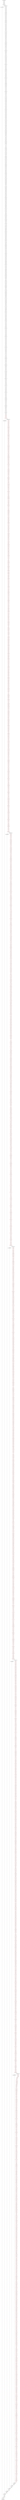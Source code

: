 digraph{
"1004:SYNTH_START" -> "1004:ILOAD";
"1004:ILOAD" -> "1006:ILOAD";
"1006:ILOAD" -> "1008:IF_ICMPGE";
"1008:IF_ICMPGE" -> "5053:SYNTH_DUMMY";
"1008:IF_ICMPGE" -> "-5053:SYNTH_DUMMY";
"5053:SYNTH_DUMMY" -> "5053:SYNTH_PHI";
"-5053:SYNTH_DUMMY" -> "1011:ALOAD";
"1011:ALOAD" -> "1013:ILOAD";
"1013:ILOAD" -> "1015:ILOAD";
"1015:ILOAD" -> "1017:IADD";
"1017:IADD" -> "1018:FALOAD";
"1018:FALOAD" -> "1019:FSTORE";
"1019:FSTORE" -> "1021:ALOAD";
"1021:ALOAD" -> "1023:ILOAD";
"1023:ILOAD" -> "1025:ILOAD";
"1025:ILOAD" -> "1027:IADD";
"1027:IADD" -> "1028:FALOAD";
"1028:FALOAD" -> "1029:FSTORE";
"1029:FSTORE" -> "1031:ALOAD";
"1031:ALOAD" -> "1033:ILOAD";
"1033:ILOAD" -> "1035:ILOAD";
"1035:ILOAD" -> "1037:IADD";
"1037:IADD" -> "1038:ILOAD";
"1038:ILOAD" -> "1040:IADD";
"1040:IADD" -> "1041:FALOAD";
"1041:FALOAD" -> "1042:FSTORE";
"1042:FSTORE" -> "1044:ALOAD";
"1044:ALOAD" -> "1046:ILOAD";
"1046:ILOAD" -> "1048:ILOAD";
"1048:ILOAD" -> "1050:IADD";
"1050:IADD" -> "1051:ILOAD";
"1051:ILOAD" -> "1053:IADD";
"1053:IADD" -> "1054:FALOAD";
"1054:FALOAD" -> "1055:FSTORE";
"1055:FSTORE" -> "1057:ALOAD";
"1057:ALOAD" -> "1059:ILOAD";
"1059:ILOAD" -> "1061:ILOAD";
"1061:ILOAD" -> "1063:IADD";
"1063:IADD" -> "1064:ICONST_2";
"1064:ICONST_2" -> "1065:ILOAD";
"1065:ILOAD" -> "1067:IMUL";
"1067:IMUL" -> "1068:IADD";
"1068:IADD" -> "1069:FALOAD";
"1069:FALOAD" -> "1070:FSTORE";
"1070:FSTORE" -> "1072:ALOAD";
"1072:ALOAD" -> "1074:ILOAD";
"1074:ILOAD" -> "1076:ILOAD";
"1076:ILOAD" -> "1078:IADD";
"1078:IADD" -> "1079:ICONST_2";
"1079:ICONST_2" -> "1080:ILOAD";
"1080:ILOAD" -> "1082:IMUL";
"1082:IMUL" -> "1083:IADD";
"1083:IADD" -> "1084:FALOAD";
"1084:FALOAD" -> "1085:FSTORE";
"1085:FSTORE" -> "1087:ALOAD";
"1087:ALOAD" -> "1089:ILOAD";
"1089:ILOAD" -> "1091:ILOAD";
"1091:ILOAD" -> "1093:IADD";
"1093:IADD" -> "1094:ICONST_3";
"1094:ICONST_3" -> "1095:ILOAD";
"1095:ILOAD" -> "1097:IMUL";
"1097:IMUL" -> "1098:IADD";
"1098:IADD" -> "1099:FALOAD";
"1099:FALOAD" -> "1100:FSTORE";
"1100:FSTORE" -> "1102:ALOAD";
"1102:ALOAD" -> "1104:ILOAD";
"1104:ILOAD" -> "1106:ILOAD";
"1106:ILOAD" -> "1108:IADD";
"1108:IADD" -> "1109:ICONST_3";
"1109:ICONST_3" -> "1110:ILOAD";
"1110:ILOAD" -> "1112:IMUL";
"1112:IMUL" -> "1113:IADD";
"1113:IADD" -> "1114:FALOAD";
"1114:FALOAD" -> "1115:FSTORE";
"1115:FSTORE" -> "1117:FLOAD";
"1117:FLOAD" -> "1119:FLOAD";
"1119:FLOAD" -> "1121:FADD";
"1121:FADD" -> "1122:FLOAD";
"1122:FLOAD" -> "1124:FADD";
"1124:FADD" -> "1125:FLOAD";
"1125:FLOAD" -> "1127:FADD";
"1127:FADD" -> "1128:FSTORE";
"1128:FSTORE" -> "1130:FLOAD";
"1130:FLOAD" -> "1132:FLOAD";
"1132:FLOAD" -> "1134:FADD";
"1134:FADD" -> "1135:FLOAD";
"1135:FLOAD" -> "1137:FADD";
"1137:FADD" -> "1138:FLOAD";
"1138:FLOAD" -> "1140:FADD";
"1140:FADD" -> "1141:FSTORE";
"1141:FSTORE" -> "1143:FLOAD";
"1143:FLOAD" -> "1145:FLOAD";
"1145:FLOAD" -> "1147:FSUB";
"1147:FSUB" -> "1148:FLOAD";
"1148:FLOAD" -> "1150:FADD";
"1150:FADD" -> "1151:FLOAD";
"1151:FLOAD" -> "1153:FSUB";
"1153:FSUB" -> "1154:FSTORE";
"1154:FSTORE" -> "1156:FLOAD";
"1156:FLOAD" -> "1158:FLOAD";
"1158:FLOAD" -> "1160:FSUB";
"1160:FSUB" -> "1161:FLOAD";
"1161:FLOAD" -> "1163:FADD";
"1163:FADD" -> "1164:FLOAD";
"1164:FLOAD" -> "1166:FSUB";
"1166:FSUB" -> "1167:FSTORE";
"1167:FSTORE" -> "1169:FLOAD";
"1169:FLOAD" -> "1171:ILOAD";
"1171:ILOAD" -> "1173:I2F";
"1173:I2F" -> "1174:FMUL";
"1174:FMUL" -> "1175:FSTORE";
"1175:FSTORE" -> "1177:FLOAD";
"1177:FLOAD" -> "1179:FCOS";
"1179:FCOS" -> "1182:FSTORE";
"1182:FSTORE" -> "1184:FLOAD";
"1184:FLOAD" -> "1186:FSIN";
"1186:FSIN" -> "1189:FSTORE";
"1189:FSTORE" -> "1191:FLOAD";
"1191:FLOAD" -> "1193:FSTORE";
"1193:FSTORE" -> "1195:FLOAD";
"1195:FLOAD" -> "1197:FLOAD";
"1197:FLOAD" -> "1199:FMUL";
"1199:FMUL" -> "1200:FSTORE";
"1200:FSTORE" -> "1202:FLOAD";
"1202:FLOAD" -> "1204:FLOAD";
"1204:FLOAD" -> "1206:FLOAD";
"1206:FLOAD" -> "1208:FMUL";
"1208:FMUL" -> "1209:FSUB";
"1209:FSUB" -> "1210:FSTORE";
"1210:FSTORE" -> "1212:FLOAD";
"1212:FLOAD" -> "1214:FLOAD";
"1214:FLOAD" -> "1216:FMUL";
"1216:FMUL" -> "1217:FSTORE";
"1217:FSTORE" -> "1219:FLOAD";
"1219:FLOAD" -> "1221:FLOAD";
"1221:FLOAD" -> "1223:FLOAD";
"1223:FLOAD" -> "1225:FMUL";
"1225:FMUL" -> "1226:FADD";
"1226:FADD" -> "1227:FSTORE";
"1227:FSTORE" -> "1229:FLOAD";
"1229:FLOAD" -> "1231:FLOAD";
"1231:FLOAD" -> "1233:FADD";
"1233:FADD" -> "1234:FLOAD";
"1234:FLOAD" -> "1236:FSUB";
"1236:FSUB" -> "1237:FLOAD";
"1237:FLOAD" -> "1239:FSUB";
"1239:FSUB" -> "1240:FSTORE";
"1240:FSTORE" -> "1242:FLOAD";
"1242:FLOAD" -> "1244:FLOAD";
"1244:FLOAD" -> "1246:FSUB";
"1246:FSUB" -> "1247:FLOAD";
"1247:FLOAD" -> "1249:FSUB";
"1249:FSUB" -> "1250:FLOAD";
"1250:FLOAD" -> "1252:FADD";
"1252:FADD" -> "1253:FSTORE";
"1253:FSTORE" -> "1255:FLOAD";
"1255:FLOAD" -> "1257:ILOAD";
"1257:ILOAD" -> "1259:I2F";
"1259:I2F" -> "1260:FMUL";
"1260:FMUL" -> "1261:FSTORE";
"1261:FSTORE" -> "1263:FLOAD";
"1263:FLOAD" -> "1265:FCOS";
"1265:FCOS" -> "1268:FSTORE";
"1268:FSTORE" -> "1270:FLOAD";
"1270:FLOAD" -> "1272:FSIN";
"1272:FSIN" -> "1275:FSTORE";
"1275:FSTORE" -> "1277:FLOAD";
"1277:FLOAD" -> "1279:FSTORE";
"1279:FSTORE" -> "1281:FLOAD";
"1281:FLOAD" -> "1283:FLOAD";
"1283:FLOAD" -> "1285:FMUL";
"1285:FMUL" -> "1286:FSTORE";
"1286:FSTORE" -> "1288:FLOAD";
"1288:FLOAD" -> "1290:FLOAD";
"1290:FLOAD" -> "1292:FLOAD";
"1292:FLOAD" -> "1294:FMUL";
"1294:FMUL" -> "1295:FSUB";
"1295:FSUB" -> "1296:FSTORE";
"1296:FSTORE" -> "1298:FLOAD";
"1298:FLOAD" -> "1300:FLOAD";
"1300:FLOAD" -> "1302:FMUL";
"1302:FMUL" -> "1303:FSTORE";
"1303:FSTORE" -> "1305:FLOAD";
"1305:FLOAD" -> "1307:FLOAD";
"1307:FLOAD" -> "1309:FLOAD";
"1309:FLOAD" -> "1311:FMUL";
"1311:FMUL" -> "1312:FADD";
"1312:FADD" -> "1313:FSTORE";
"1313:FSTORE" -> "1315:FLOAD";
"1315:FLOAD" -> "1317:FLOAD";
"1317:FLOAD" -> "1319:FSUB";
"1319:FSUB" -> "1320:FLOAD";
"1320:FLOAD" -> "1322:FSUB";
"1322:FSUB" -> "1323:FLOAD";
"1323:FLOAD" -> "1325:FADD";
"1325:FADD" -> "1326:FSTORE";
"1326:FSTORE" -> "1328:FLOAD";
"1328:FLOAD" -> "1330:FLOAD";
"1330:FLOAD" -> "1332:FADD";
"1332:FADD" -> "1333:FLOAD";
"1333:FLOAD" -> "1335:FSUB";
"1335:FSUB" -> "1336:FLOAD";
"1336:FLOAD" -> "1338:FSUB";
"1338:FSUB" -> "1339:FSTORE";
"1339:FSTORE" -> "1341:FLOAD";
"1341:FLOAD" -> "1343:ILOAD";
"1343:ILOAD" -> "1345:I2F";
"1345:I2F" -> "1346:FMUL";
"1346:FMUL" -> "1347:FSTORE";
"1347:FSTORE" -> "1349:FLOAD";
"1349:FLOAD" -> "1351:FCOS";
"1351:FCOS" -> "1354:FSTORE";
"1354:FSTORE" -> "1356:FLOAD";
"1356:FLOAD" -> "1358:FSIN";
"1358:FSIN" -> "1361:FSTORE";
"1361:FSTORE" -> "1363:FLOAD";
"1363:FLOAD" -> "1365:FSTORE";
"1365:FSTORE" -> "1367:FLOAD";
"1367:FLOAD" -> "1369:FLOAD";
"1369:FLOAD" -> "1371:FMUL";
"1371:FMUL" -> "1372:FSTORE";
"1372:FSTORE" -> "1374:FLOAD";
"1374:FLOAD" -> "1376:FLOAD";
"1376:FLOAD" -> "1378:FLOAD";
"1378:FLOAD" -> "1380:FMUL";
"1380:FMUL" -> "1381:FSUB";
"1381:FSUB" -> "1382:FSTORE";
"1382:FSTORE" -> "1384:FLOAD";
"1384:FLOAD" -> "1386:FLOAD";
"1386:FLOAD" -> "1388:FMUL";
"1388:FMUL" -> "1389:FSTORE";
"1389:FSTORE" -> "1391:FLOAD";
"1391:FLOAD" -> "1393:FLOAD";
"1393:FLOAD" -> "1395:FLOAD";
"1395:FLOAD" -> "1397:FMUL";
"1397:FMUL" -> "1398:FADD";
"1398:FADD" -> "1399:FSTORE";
"1399:FSTORE" -> "1401:ALOAD";
"1401:ALOAD" -> "1403:ILOAD";
"1403:ILOAD" -> "1405:ILOAD";
"1405:ILOAD" -> "1407:IADD";
"1407:IADD" -> "1408:FLOAD";
"1408:FLOAD" -> "1410:FASTORE";
"1410:FASTORE" -> "1411:ALOAD";
"1411:ALOAD" -> "1413:ILOAD";
"1413:ILOAD" -> "1415:ILOAD";
"1415:ILOAD" -> "1417:IADD";
"1417:IADD" -> "1418:FLOAD";
"1418:FLOAD" -> "1420:FASTORE";
"1420:FASTORE" -> "1421:ALOAD";
"1421:ALOAD" -> "1423:ILOAD";
"1423:ILOAD" -> "1425:ILOAD";
"1425:ILOAD" -> "1427:IADD";
"1427:IADD" -> "1428:ILOAD";
"1428:ILOAD" -> "1430:IADD";
"1430:IADD" -> "1431:FLOAD";
"1431:FLOAD" -> "1433:FASTORE";
"1433:FASTORE" -> "1434:ALOAD";
"1434:ALOAD" -> "1436:ILOAD";
"1436:ILOAD" -> "1438:ILOAD";
"1438:ILOAD" -> "1440:IADD";
"1440:IADD" -> "1441:ILOAD";
"1441:ILOAD" -> "1443:IADD";
"1443:IADD" -> "1444:FLOAD";
"1444:FLOAD" -> "1446:FASTORE";
"1446:FASTORE" -> "1447:ALOAD";
"1447:ALOAD" -> "1449:ILOAD";
"1449:ILOAD" -> "1451:ILOAD";
"1451:ILOAD" -> "1453:IADD";
"1453:IADD" -> "1454:ICONST_2";
"1454:ICONST_2" -> "1455:ILOAD";
"1455:ILOAD" -> "1457:IMUL";
"1457:IMUL" -> "1458:IADD";
"1458:IADD" -> "1459:FLOAD";
"1459:FLOAD" -> "1461:FASTORE";
"1461:FASTORE" -> "1462:ALOAD";
"1462:ALOAD" -> "1464:ILOAD";
"1464:ILOAD" -> "1466:ILOAD";
"1466:ILOAD" -> "1468:IADD";
"1468:IADD" -> "1469:ICONST_2";
"1469:ICONST_2" -> "1470:ILOAD";
"1470:ILOAD" -> "1472:IMUL";
"1472:IMUL" -> "1473:IADD";
"1473:IADD" -> "1474:FLOAD";
"1474:FLOAD" -> "1476:FASTORE";
"1476:FASTORE" -> "1477:ALOAD";
"1477:ALOAD" -> "1479:ILOAD";
"1479:ILOAD" -> "1481:ILOAD";
"1481:ILOAD" -> "1483:IADD";
"1483:IADD" -> "1484:ICONST_3";
"1484:ICONST_3" -> "1485:ILOAD";
"1485:ILOAD" -> "1487:IMUL";
"1487:IMUL" -> "1488:IADD";
"1488:IADD" -> "1489:FLOAD";
"1489:FLOAD" -> "1491:FASTORE";
"1491:FASTORE" -> "1492:ALOAD";
"1492:ALOAD" -> "1494:ILOAD";
"1494:ILOAD" -> "1496:ILOAD";
"1496:ILOAD" -> "1498:IADD";
"1498:IADD" -> "1499:ICONST_3";
"1499:ICONST_3" -> "1500:ILOAD";
"1500:ILOAD" -> "1502:IMUL";
"1502:IMUL" -> "1503:IADD";
"1503:IADD" -> "1504:FLOAD";
"1504:FLOAD" -> "1506:FASTORE";
"1506:FASTORE" -> "1507:IINC";
"1507:IINC" -> "1510:ILOAD";
"1510:ILOAD" [color = red];
"1510:ILOAD" -> "1512:ILOAD";
"1512:ILOAD" [color = red];
"1512:ILOAD" -> "1514:IF_ICMPGE";
"1514:IF_ICMPGE" [color = red];
"1514:IF_ICMPGE" -> "5559:SYNTH_DUMMY";
"1514:IF_ICMPGE" -> "-5559:SYNTH_DUMMY";
"5559:SYNTH_DUMMY" -> "5559:SYNTH_PHI";
"-5559:SYNTH_DUMMY" -> "1517:ALOAD";
"1517:ALOAD" [color = red];
"1517:ALOAD" -> "1519:ILOAD";
"4044:NOP" -> "4045:GOTO";
"4045:GOTO" -> "5053:SYNTH_PHI";
"1519:ILOAD" [color = red];
"1519:ILOAD" -> "1521:ILOAD";
"1521:ILOAD" [color = red];
"1521:ILOAD" -> "1523:IADD";
"1523:IADD" [color = red];
"1523:IADD" -> "1524:FALOAD";
"1524:FALOAD" [color = red];
"1524:FALOAD" -> "1525:FSTORE";
"1525:FSTORE" [color = red];
"1525:FSTORE" -> "1527:ALOAD";
"1527:ALOAD" [color = red];
"1527:ALOAD" -> "1529:ILOAD";
"1529:ILOAD" [color = red];
"1529:ILOAD" -> "1531:ILOAD";
"1531:ILOAD" [color = red];
"1531:ILOAD" -> "1533:IADD";
"1533:IADD" [color = red];
"1533:IADD" -> "1534:FALOAD";
"1534:FALOAD" [color = red];
"1534:FALOAD" -> "1535:FSTORE";
"1535:FSTORE" [color = red];
"1535:FSTORE" -> "1537:ALOAD";
"1537:ALOAD" [color = red];
"1537:ALOAD" -> "1539:ILOAD";
"1539:ILOAD" [color = red];
"1539:ILOAD" -> "1541:ILOAD";
"1541:ILOAD" [color = red];
"1541:ILOAD" -> "1543:IADD";
"1543:IADD" [color = red];
"1543:IADD" -> "1544:ILOAD";
"1544:ILOAD" [color = red];
"1544:ILOAD" -> "1546:IADD";
"1546:IADD" [color = red];
"1546:IADD" -> "1547:FALOAD";
"1547:FALOAD" [color = red];
"1547:FALOAD" -> "1548:FSTORE";
"1548:FSTORE" [color = red];
"1548:FSTORE" -> "1550:ALOAD";
"1550:ALOAD" [color = red];
"1550:ALOAD" -> "1552:ILOAD";
"1552:ILOAD" [color = red];
"1552:ILOAD" -> "1554:ILOAD";
"1554:ILOAD" [color = red];
"1554:ILOAD" -> "1556:IADD";
"1556:IADD" [color = red];
"1556:IADD" -> "1557:ILOAD";
"1557:ILOAD" [color = red];
"1557:ILOAD" -> "1559:IADD";
"1559:IADD" [color = red];
"1559:IADD" -> "1560:FALOAD";
"1560:FALOAD" [color = red];
"1560:FALOAD" -> "1561:FSTORE";
"1561:FSTORE" [color = red];
"1561:FSTORE" -> "1563:ALOAD";
"1563:ALOAD" [color = red];
"1563:ALOAD" -> "1565:ILOAD";
"1565:ILOAD" [color = red];
"1565:ILOAD" -> "1567:ILOAD";
"1567:ILOAD" [color = red];
"1567:ILOAD" -> "1569:IADD";
"1569:IADD" [color = red];
"1569:IADD" -> "1570:ICONST_2";
"1570:ICONST_2" [color = red];
"1570:ICONST_2" -> "1571:ILOAD";
"1571:ILOAD" [color = red];
"1571:ILOAD" -> "1573:IMUL";
"1573:IMUL" [color = red];
"1573:IMUL" -> "1574:IADD";
"1574:IADD" [color = red];
"1574:IADD" -> "1575:FALOAD";
"1575:FALOAD" [color = red];
"1575:FALOAD" -> "1576:FSTORE";
"1576:FSTORE" [color = red];
"1576:FSTORE" -> "1578:ALOAD";
"1578:ALOAD" [color = red];
"1578:ALOAD" -> "1580:ILOAD";
"1580:ILOAD" [color = red];
"1580:ILOAD" -> "1582:ILOAD";
"1582:ILOAD" [color = red];
"1582:ILOAD" -> "1584:IADD";
"1584:IADD" [color = red];
"1584:IADD" -> "1585:ICONST_2";
"1585:ICONST_2" [color = red];
"1585:ICONST_2" -> "1586:ILOAD";
"1586:ILOAD" [color = red];
"1586:ILOAD" -> "1588:IMUL";
"1588:IMUL" [color = red];
"1588:IMUL" -> "1589:IADD";
"1589:IADD" [color = red];
"1589:IADD" -> "1590:FALOAD";
"1590:FALOAD" [color = red];
"1590:FALOAD" -> "1591:FSTORE";
"1591:FSTORE" [color = red];
"1591:FSTORE" -> "1593:ALOAD";
"1593:ALOAD" [color = red];
"1593:ALOAD" -> "1595:ILOAD";
"1595:ILOAD" [color = red];
"1595:ILOAD" -> "1597:ILOAD";
"1597:ILOAD" [color = red];
"1597:ILOAD" -> "1599:IADD";
"1599:IADD" [color = red];
"1599:IADD" -> "1600:ICONST_3";
"1600:ICONST_3" [color = red];
"1600:ICONST_3" -> "1601:ILOAD";
"1601:ILOAD" [color = red];
"1601:ILOAD" -> "1603:IMUL";
"1603:IMUL" [color = red];
"1603:IMUL" -> "1604:IADD";
"1604:IADD" [color = red];
"1604:IADD" -> "1605:FALOAD";
"1605:FALOAD" [color = red];
"1605:FALOAD" -> "1606:FSTORE";
"1606:FSTORE" [color = red];
"1606:FSTORE" -> "1608:ALOAD";
"1608:ALOAD" [color = red];
"1608:ALOAD" -> "1610:ILOAD";
"1610:ILOAD" [color = red];
"1610:ILOAD" -> "1612:ILOAD";
"1612:ILOAD" [color = red];
"1612:ILOAD" -> "1614:IADD";
"1614:IADD" [color = red];
"1614:IADD" -> "1615:ICONST_3";
"1615:ICONST_3" [color = red];
"1615:ICONST_3" -> "1616:ILOAD";
"1616:ILOAD" [color = red];
"1616:ILOAD" -> "1618:IMUL";
"1618:IMUL" [color = red];
"1618:IMUL" -> "1619:IADD";
"1619:IADD" [color = red];
"1619:IADD" -> "1620:FALOAD";
"1620:FALOAD" [color = red];
"1620:FALOAD" -> "1621:FSTORE";
"1621:FSTORE" [color = red];
"1621:FSTORE" -> "1623:FLOAD";
"1623:FLOAD" [color = red];
"1623:FLOAD" -> "1625:FLOAD";
"1625:FLOAD" [color = red];
"1625:FLOAD" -> "1627:FADD";
"1627:FADD" [color = red];
"1627:FADD" -> "1628:FLOAD";
"1628:FLOAD" [color = red];
"1628:FLOAD" -> "1630:FADD";
"1630:FADD" [color = red];
"1630:FADD" -> "1631:FLOAD";
"1631:FLOAD" [color = red];
"1631:FLOAD" -> "1633:FADD";
"1633:FADD" [color = red];
"1633:FADD" -> "1634:FSTORE";
"1634:FSTORE" [color = red];
"1634:FSTORE" -> "1636:FLOAD";
"1636:FLOAD" [color = red];
"1636:FLOAD" -> "1638:FLOAD";
"1638:FLOAD" [color = red];
"1638:FLOAD" -> "1640:FADD";
"1640:FADD" [color = red];
"1640:FADD" -> "1641:FLOAD";
"1641:FLOAD" [color = red];
"1641:FLOAD" -> "1643:FADD";
"1643:FADD" [color = red];
"1643:FADD" -> "1644:FLOAD";
"1644:FLOAD" [color = red];
"1644:FLOAD" -> "1646:FADD";
"1646:FADD" [color = red];
"1646:FADD" -> "1647:FSTORE";
"1647:FSTORE" [color = red];
"1647:FSTORE" -> "1649:FLOAD";
"1649:FLOAD" [color = red];
"1649:FLOAD" -> "1651:FLOAD";
"1651:FLOAD" [color = red];
"1651:FLOAD" -> "1653:FSUB";
"1653:FSUB" [color = red];
"1653:FSUB" -> "1654:FLOAD";
"1654:FLOAD" [color = red];
"1654:FLOAD" -> "1656:FADD";
"1656:FADD" [color = red];
"1656:FADD" -> "1657:FLOAD";
"1657:FLOAD" [color = red];
"1657:FLOAD" -> "1659:FSUB";
"1659:FSUB" [color = red];
"1659:FSUB" -> "1660:FSTORE";
"1660:FSTORE" [color = red];
"1660:FSTORE" -> "1662:FLOAD";
"1662:FLOAD" [color = red];
"1662:FLOAD" -> "1664:FLOAD";
"1664:FLOAD" [color = red];
"1664:FLOAD" -> "1666:FSUB";
"1666:FSUB" [color = red];
"1666:FSUB" -> "1667:FLOAD";
"1667:FLOAD" [color = red];
"1667:FLOAD" -> "1669:FADD";
"1669:FADD" [color = red];
"1669:FADD" -> "1670:FLOAD";
"1670:FLOAD" [color = red];
"1670:FLOAD" -> "1672:FSUB";
"1672:FSUB" [color = red];
"1672:FSUB" -> "1673:FSTORE";
"1673:FSTORE" [color = red];
"1673:FSTORE" -> "1675:FLOAD";
"1675:FLOAD" [color = red];
"1675:FLOAD" -> "1677:ILOAD";
"1677:ILOAD" [color = red];
"1677:ILOAD" -> "1679:I2F";
"1679:I2F" [color = red];
"1679:I2F" -> "1680:FMUL";
"1680:FMUL" [color = red];
"1680:FMUL" -> "1681:FSTORE";
"1681:FSTORE" [color = red];
"1681:FSTORE" -> "1683:FLOAD";
"1683:FLOAD" [color = red];
"1683:FLOAD" -> "1685:FCOS";
"1685:FCOS" [color = red];
"1685:FCOS" -> "1688:FSTORE";
"1688:FSTORE" [color = red];
"1688:FSTORE" -> "1690:FLOAD";
"1690:FLOAD" [color = red];
"1690:FLOAD" -> "1692:FSIN";
"1692:FSIN" [color = red];
"1692:FSIN" -> "1695:FSTORE";
"1695:FSTORE" [color = red];
"1695:FSTORE" -> "1697:FLOAD";
"1697:FLOAD" [color = red];
"1697:FLOAD" -> "1699:FSTORE";
"1699:FSTORE" [color = red];
"1699:FSTORE" -> "1701:FLOAD";
"1701:FLOAD" [color = red];
"1701:FLOAD" -> "1703:FLOAD";
"1703:FLOAD" [color = red];
"1703:FLOAD" -> "1705:FMUL";
"1705:FMUL" [color = red];
"1705:FMUL" -> "1706:FSTORE";
"1706:FSTORE" [color = red];
"1706:FSTORE" -> "1708:FLOAD";
"1708:FLOAD" [color = red];
"1708:FLOAD" -> "1710:FLOAD";
"1710:FLOAD" [color = red];
"1710:FLOAD" -> "1712:FLOAD";
"1712:FLOAD" [color = red];
"1712:FLOAD" -> "1714:FMUL";
"1714:FMUL" [color = red];
"1714:FMUL" -> "1715:FSUB";
"1715:FSUB" [color = red];
"1715:FSUB" -> "1716:FSTORE";
"1716:FSTORE" [color = red];
"1716:FSTORE" -> "1718:FLOAD";
"1718:FLOAD" [color = red];
"1718:FLOAD" -> "1720:FLOAD";
"1720:FLOAD" [color = red];
"1720:FLOAD" -> "1722:FMUL";
"1722:FMUL" [color = red];
"1722:FMUL" -> "1723:FSTORE";
"1723:FSTORE" [color = red];
"1723:FSTORE" -> "1725:FLOAD";
"1725:FLOAD" [color = red];
"1725:FLOAD" -> "1727:FLOAD";
"1727:FLOAD" [color = red];
"1727:FLOAD" -> "1729:FLOAD";
"1729:FLOAD" [color = red];
"1729:FLOAD" -> "1731:FMUL";
"1731:FMUL" [color = red];
"1731:FMUL" -> "1732:FADD";
"1732:FADD" [color = red];
"1732:FADD" -> "1733:FSTORE";
"1733:FSTORE" [color = red];
"1733:FSTORE" -> "1735:FLOAD";
"1735:FLOAD" [color = red];
"1735:FLOAD" -> "1737:FLOAD";
"1737:FLOAD" [color = red];
"1737:FLOAD" -> "1739:FADD";
"1739:FADD" [color = red];
"1739:FADD" -> "1740:FLOAD";
"1740:FLOAD" [color = red];
"1740:FLOAD" -> "1742:FSUB";
"1742:FSUB" [color = red];
"1742:FSUB" -> "1743:FLOAD";
"1743:FLOAD" [color = red];
"1743:FLOAD" -> "1745:FSUB";
"1745:FSUB" [color = red];
"1745:FSUB" -> "1746:FSTORE";
"1746:FSTORE" [color = red];
"1746:FSTORE" -> "1748:FLOAD";
"1748:FLOAD" [color = red];
"1748:FLOAD" -> "1750:FLOAD";
"1750:FLOAD" [color = red];
"1750:FLOAD" -> "1752:FSUB";
"1752:FSUB" [color = red];
"1752:FSUB" -> "1753:FLOAD";
"1753:FLOAD" [color = red];
"1753:FLOAD" -> "1755:FSUB";
"1755:FSUB" [color = red];
"1755:FSUB" -> "1756:FLOAD";
"1756:FLOAD" [color = red];
"1756:FLOAD" -> "1758:FADD";
"1758:FADD" [color = red];
"1758:FADD" -> "1759:FSTORE";
"1759:FSTORE" [color = red];
"1759:FSTORE" -> "1761:FLOAD";
"1761:FLOAD" [color = red];
"1761:FLOAD" -> "1763:ILOAD";
"1763:ILOAD" [color = red];
"1763:ILOAD" -> "1765:I2F";
"1765:I2F" [color = red];
"1765:I2F" -> "1766:FMUL";
"1766:FMUL" [color = red];
"1766:FMUL" -> "1767:FSTORE";
"1767:FSTORE" [color = red];
"1767:FSTORE" -> "1769:FLOAD";
"1769:FLOAD" [color = red];
"1769:FLOAD" -> "1771:FCOS";
"1771:FCOS" [color = red];
"1771:FCOS" -> "1774:FSTORE";
"1774:FSTORE" [color = red];
"1774:FSTORE" -> "1776:FLOAD";
"1776:FLOAD" [color = red];
"1776:FLOAD" -> "1778:FSIN";
"1778:FSIN" [color = red];
"1778:FSIN" -> "1781:FSTORE";
"1781:FSTORE" [color = red];
"1781:FSTORE" -> "1783:FLOAD";
"1783:FLOAD" [color = red];
"1783:FLOAD" -> "1785:FSTORE";
"1785:FSTORE" [color = red];
"1785:FSTORE" -> "1787:FLOAD";
"1787:FLOAD" [color = red];
"1787:FLOAD" -> "1789:FLOAD";
"1789:FLOAD" [color = red];
"1789:FLOAD" -> "1791:FMUL";
"1791:FMUL" [color = red];
"1791:FMUL" -> "1792:FSTORE";
"1792:FSTORE" [color = red];
"1792:FSTORE" -> "1794:FLOAD";
"1794:FLOAD" [color = red];
"1794:FLOAD" -> "1796:FLOAD";
"1796:FLOAD" [color = red];
"1796:FLOAD" -> "1798:FLOAD";
"1798:FLOAD" [color = red];
"1798:FLOAD" -> "1800:FMUL";
"1800:FMUL" [color = red];
"1800:FMUL" -> "1801:FSUB";
"1801:FSUB" [color = red];
"1801:FSUB" -> "1802:FSTORE";
"1802:FSTORE" [color = red];
"1802:FSTORE" -> "1804:FLOAD";
"1804:FLOAD" [color = red];
"1804:FLOAD" -> "1806:FLOAD";
"1806:FLOAD" [color = red];
"1806:FLOAD" -> "1808:FMUL";
"1808:FMUL" [color = red];
"1808:FMUL" -> "1809:FSTORE";
"1809:FSTORE" [color = red];
"1809:FSTORE" -> "1811:FLOAD";
"1811:FLOAD" [color = red];
"1811:FLOAD" -> "1813:FLOAD";
"1813:FLOAD" [color = red];
"1813:FLOAD" -> "1815:FLOAD";
"1815:FLOAD" [color = red];
"1815:FLOAD" -> "1817:FMUL";
"1817:FMUL" [color = red];
"1817:FMUL" -> "1818:FADD";
"1818:FADD" [color = red];
"1818:FADD" -> "1819:FSTORE";
"1819:FSTORE" [color = red];
"1819:FSTORE" -> "1821:FLOAD";
"1821:FLOAD" [color = red];
"1821:FLOAD" -> "1823:FLOAD";
"1823:FLOAD" [color = red];
"1823:FLOAD" -> "1825:FSUB";
"1825:FSUB" [color = red];
"1825:FSUB" -> "1826:FLOAD";
"1826:FLOAD" [color = red];
"1826:FLOAD" -> "1828:FSUB";
"1828:FSUB" [color = red];
"1828:FSUB" -> "1829:FLOAD";
"1829:FLOAD" [color = red];
"1829:FLOAD" -> "1831:FADD";
"1831:FADD" [color = red];
"1831:FADD" -> "1832:FSTORE";
"1832:FSTORE" [color = red];
"1832:FSTORE" -> "1834:FLOAD";
"1834:FLOAD" [color = red];
"1834:FLOAD" -> "1836:FLOAD";
"1836:FLOAD" [color = red];
"1836:FLOAD" -> "1838:FADD";
"1838:FADD" [color = red];
"1838:FADD" -> "1839:FLOAD";
"1839:FLOAD" [color = red];
"1839:FLOAD" -> "1841:FSUB";
"1841:FSUB" [color = red];
"1841:FSUB" -> "1842:FLOAD";
"1842:FLOAD" [color = red];
"1842:FLOAD" -> "1844:FSUB";
"1844:FSUB" [color = red];
"1844:FSUB" -> "1845:FSTORE";
"1845:FSTORE" [color = red];
"1845:FSTORE" -> "1847:FLOAD";
"1847:FLOAD" [color = red];
"1847:FLOAD" -> "1849:ILOAD";
"1849:ILOAD" [color = red];
"1849:ILOAD" -> "1851:I2F";
"1851:I2F" [color = red];
"1851:I2F" -> "1852:FMUL";
"1852:FMUL" [color = red];
"1852:FMUL" -> "1853:FSTORE";
"1853:FSTORE" [color = red];
"1853:FSTORE" -> "1855:FLOAD";
"1855:FLOAD" [color = red];
"1855:FLOAD" -> "1857:FCOS";
"1857:FCOS" [color = red];
"1857:FCOS" -> "1860:FSTORE";
"1860:FSTORE" [color = red];
"1860:FSTORE" -> "1862:FLOAD";
"1862:FLOAD" [color = red];
"1862:FLOAD" -> "1864:FSIN";
"1864:FSIN" [color = red];
"1864:FSIN" -> "1867:FSTORE";
"1867:FSTORE" [color = red];
"1867:FSTORE" -> "1869:FLOAD";
"1869:FLOAD" [color = red];
"1869:FLOAD" -> "1871:FSTORE";
"1871:FSTORE" [color = red];
"1871:FSTORE" -> "1873:FLOAD";
"1873:FLOAD" [color = red];
"1873:FLOAD" -> "1875:FLOAD";
"1875:FLOAD" [color = red];
"1875:FLOAD" -> "1877:FMUL";
"1877:FMUL" [color = red];
"1877:FMUL" -> "1878:FSTORE";
"1878:FSTORE" [color = red];
"1878:FSTORE" -> "1880:FLOAD";
"1880:FLOAD" [color = red];
"1880:FLOAD" -> "1882:FLOAD";
"1882:FLOAD" [color = red];
"1882:FLOAD" -> "1884:FLOAD";
"1884:FLOAD" [color = red];
"1884:FLOAD" -> "1886:FMUL";
"1886:FMUL" [color = red];
"1886:FMUL" -> "1887:FSUB";
"1887:FSUB" [color = red];
"1887:FSUB" -> "1888:FSTORE";
"1888:FSTORE" [color = red];
"1888:FSTORE" -> "1890:FLOAD";
"1890:FLOAD" [color = red];
"1890:FLOAD" -> "1892:FLOAD";
"1892:FLOAD" [color = red];
"1892:FLOAD" -> "1894:FMUL";
"1894:FMUL" [color = red];
"1894:FMUL" -> "1895:FSTORE";
"1895:FSTORE" [color = red];
"1895:FSTORE" -> "1897:FLOAD";
"1897:FLOAD" [color = red];
"1897:FLOAD" -> "1899:FLOAD";
"1899:FLOAD" [color = red];
"1899:FLOAD" -> "1901:FLOAD";
"1901:FLOAD" [color = red];
"1901:FLOAD" -> "1903:FMUL";
"1903:FMUL" [color = red];
"1903:FMUL" -> "1904:FADD";
"1904:FADD" [color = red];
"1904:FADD" -> "1905:FSTORE";
"1905:FSTORE" [color = red];
"1905:FSTORE" -> "1907:ALOAD";
"1907:ALOAD" [color = red];
"1907:ALOAD" -> "1909:ILOAD";
"1909:ILOAD" [color = red];
"1909:ILOAD" -> "1911:ILOAD";
"1911:ILOAD" [color = red];
"1911:ILOAD" -> "1913:IADD";
"1913:IADD" [color = red];
"1913:IADD" -> "1914:FLOAD";
"1914:FLOAD" [color = red];
"1914:FLOAD" -> "1916:FASTORE";
"1916:FASTORE" [color = red];
"1916:FASTORE" -> "1917:ALOAD";
"1917:ALOAD" [color = red];
"1917:ALOAD" -> "1919:ILOAD";
"1919:ILOAD" [color = red];
"1919:ILOAD" -> "1921:ILOAD";
"1921:ILOAD" [color = red];
"1921:ILOAD" -> "1923:IADD";
"1923:IADD" [color = red];
"1923:IADD" -> "1924:FLOAD";
"1924:FLOAD" [color = red];
"1924:FLOAD" -> "1926:FASTORE";
"1926:FASTORE" [color = red];
"1926:FASTORE" -> "1927:ALOAD";
"1927:ALOAD" [color = red];
"1927:ALOAD" -> "1929:ILOAD";
"1929:ILOAD" [color = red];
"1929:ILOAD" -> "1931:ILOAD";
"1931:ILOAD" [color = red];
"1931:ILOAD" -> "1933:IADD";
"1933:IADD" [color = red];
"1933:IADD" -> "1934:ILOAD";
"1934:ILOAD" [color = red];
"1934:ILOAD" -> "1936:IADD";
"1936:IADD" [color = red];
"1936:IADD" -> "1937:FLOAD";
"1937:FLOAD" [color = red];
"1937:FLOAD" -> "1939:FASTORE";
"1939:FASTORE" [color = red];
"1939:FASTORE" -> "1940:ALOAD";
"1940:ALOAD" [color = red];
"1940:ALOAD" -> "1942:ILOAD";
"1942:ILOAD" [color = red];
"1942:ILOAD" -> "1944:ILOAD";
"1944:ILOAD" [color = red];
"1944:ILOAD" -> "1946:IADD";
"1946:IADD" [color = red];
"1946:IADD" -> "1947:ILOAD";
"1947:ILOAD" [color = red];
"1947:ILOAD" -> "1949:IADD";
"1949:IADD" [color = red];
"1949:IADD" -> "1950:FLOAD";
"1950:FLOAD" [color = red];
"1950:FLOAD" -> "1952:FASTORE";
"1952:FASTORE" [color = red];
"1952:FASTORE" -> "1953:ALOAD";
"1953:ALOAD" [color = red];
"1953:ALOAD" -> "1955:ILOAD";
"1955:ILOAD" [color = red];
"1955:ILOAD" -> "1957:ILOAD";
"1957:ILOAD" [color = red];
"1957:ILOAD" -> "1959:IADD";
"1959:IADD" [color = red];
"1959:IADD" -> "1960:ICONST_2";
"1960:ICONST_2" [color = red];
"1960:ICONST_2" -> "1961:ILOAD";
"1961:ILOAD" [color = red];
"1961:ILOAD" -> "1963:IMUL";
"1963:IMUL" [color = red];
"1963:IMUL" -> "1964:IADD";
"1964:IADD" [color = red];
"1964:IADD" -> "1965:FLOAD";
"1965:FLOAD" [color = red];
"1965:FLOAD" -> "1967:FASTORE";
"1967:FASTORE" [color = red];
"1967:FASTORE" -> "1968:ALOAD";
"1968:ALOAD" [color = red];
"1968:ALOAD" -> "1970:ILOAD";
"1970:ILOAD" [color = red];
"1970:ILOAD" -> "1972:ILOAD";
"1972:ILOAD" [color = red];
"1972:ILOAD" -> "1974:IADD";
"1974:IADD" [color = red];
"1974:IADD" -> "1975:ICONST_2";
"1975:ICONST_2" [color = red];
"1975:ICONST_2" -> "1976:ILOAD";
"1976:ILOAD" [color = red];
"1976:ILOAD" -> "1978:IMUL";
"1978:IMUL" [color = red];
"1978:IMUL" -> "1979:IADD";
"1979:IADD" [color = red];
"1979:IADD" -> "1980:FLOAD";
"1980:FLOAD" [color = red];
"1980:FLOAD" -> "1982:FASTORE";
"1982:FASTORE" [color = red];
"1982:FASTORE" -> "1983:ALOAD";
"1983:ALOAD" [color = red];
"1983:ALOAD" -> "1985:ILOAD";
"1985:ILOAD" [color = red];
"1985:ILOAD" -> "1987:ILOAD";
"1987:ILOAD" [color = red];
"1987:ILOAD" -> "1989:IADD";
"1989:IADD" [color = red];
"1989:IADD" -> "1990:ICONST_3";
"1990:ICONST_3" [color = red];
"1990:ICONST_3" -> "1991:ILOAD";
"1991:ILOAD" [color = red];
"1991:ILOAD" -> "1993:IMUL";
"1993:IMUL" [color = red];
"1993:IMUL" -> "1994:IADD";
"1994:IADD" [color = red];
"1994:IADD" -> "1995:FLOAD";
"1995:FLOAD" [color = red];
"1995:FLOAD" -> "1997:FASTORE";
"1997:FASTORE" [color = red];
"1997:FASTORE" -> "1998:ALOAD";
"1998:ALOAD" [color = red];
"1998:ALOAD" -> "2000:ILOAD";
"2000:ILOAD" [color = red];
"2000:ILOAD" -> "2002:ILOAD";
"2002:ILOAD" [color = red];
"2002:ILOAD" -> "2004:IADD";
"2004:IADD" [color = red];
"2004:IADD" -> "2005:ICONST_3";
"2005:ICONST_3" [color = red];
"2005:ICONST_3" -> "2006:ILOAD";
"2006:ILOAD" [color = red];
"2006:ILOAD" -> "2008:IMUL";
"2008:IMUL" [color = red];
"2008:IMUL" -> "2009:IADD";
"2009:IADD" [color = red];
"2009:IADD" -> "2010:FLOAD";
"2010:FLOAD" [color = red];
"2010:FLOAD" -> "2012:FASTORE";
"2012:FASTORE" [color = red];
"2012:FASTORE" -> "2013:IINC";
"2013:IINC" [color = red];
"2013:IINC" -> "2016:ILOAD";
"2016:ILOAD" [color = red];
"2016:ILOAD" -> "2018:ILOAD";
"2018:ILOAD" [color = red];
"2018:ILOAD" -> "2020:IF_ICMPGE";
"2020:IF_ICMPGE" [color = red];
"2020:IF_ICMPGE" -> "6065:SYNTH_DUMMY";
"2020:IF_ICMPGE" -> "-6065:SYNTH_DUMMY";
"6065:SYNTH_DUMMY" -> "6065:SYNTH_PHI";
"-6065:SYNTH_DUMMY" -> "2023:ALOAD";
"2023:ALOAD" [color = red];
"2023:ALOAD" -> "2025:ILOAD";
"4043:NOP" -> "5559:SYNTH_PHI";
"2025:ILOAD" [color = red];
"2025:ILOAD" -> "2027:ILOAD";
"2027:ILOAD" [color = red];
"2027:ILOAD" -> "2029:IADD";
"2029:IADD" [color = red];
"2029:IADD" -> "2030:FALOAD";
"2030:FALOAD" [color = red];
"2030:FALOAD" -> "2031:FSTORE";
"2031:FSTORE" [color = red];
"2031:FSTORE" -> "2033:ALOAD";
"2033:ALOAD" [color = red];
"2033:ALOAD" -> "2035:ILOAD";
"2035:ILOAD" [color = red];
"2035:ILOAD" -> "2037:ILOAD";
"2037:ILOAD" [color = red];
"2037:ILOAD" -> "2039:IADD";
"2039:IADD" [color = red];
"2039:IADD" -> "2040:FALOAD";
"2040:FALOAD" [color = red];
"2040:FALOAD" -> "2041:FSTORE";
"2041:FSTORE" [color = red];
"2041:FSTORE" -> "2043:ALOAD";
"2043:ALOAD" [color = red];
"2043:ALOAD" -> "2045:ILOAD";
"2045:ILOAD" [color = red];
"2045:ILOAD" -> "2047:ILOAD";
"2047:ILOAD" [color = red];
"2047:ILOAD" -> "2049:IADD";
"2049:IADD" [color = red];
"2049:IADD" -> "2050:ILOAD";
"2050:ILOAD" [color = red];
"2050:ILOAD" -> "2052:IADD";
"2052:IADD" [color = red];
"2052:IADD" -> "2053:FALOAD";
"2053:FALOAD" [color = red];
"2053:FALOAD" -> "2054:FSTORE";
"2054:FSTORE" [color = red];
"2054:FSTORE" -> "2056:ALOAD";
"2056:ALOAD" [color = red];
"2056:ALOAD" -> "2058:ILOAD";
"2058:ILOAD" [color = red];
"2058:ILOAD" -> "2060:ILOAD";
"2060:ILOAD" [color = red];
"2060:ILOAD" -> "2062:IADD";
"2062:IADD" [color = red];
"2062:IADD" -> "2063:ILOAD";
"2063:ILOAD" [color = red];
"2063:ILOAD" -> "2065:IADD";
"2065:IADD" [color = red];
"2065:IADD" -> "2066:FALOAD";
"2066:FALOAD" [color = red];
"2066:FALOAD" -> "2067:FSTORE";
"2067:FSTORE" [color = red];
"2067:FSTORE" -> "2069:ALOAD";
"2069:ALOAD" [color = red];
"2069:ALOAD" -> "2071:ILOAD";
"2071:ILOAD" [color = red];
"2071:ILOAD" -> "2073:ILOAD";
"2073:ILOAD" [color = red];
"2073:ILOAD" -> "2075:IADD";
"2075:IADD" [color = red];
"2075:IADD" -> "2076:ICONST_2";
"2076:ICONST_2" [color = red];
"2076:ICONST_2" -> "2077:ILOAD";
"2077:ILOAD" [color = red];
"2077:ILOAD" -> "2079:IMUL";
"2079:IMUL" [color = red];
"2079:IMUL" -> "2080:IADD";
"2080:IADD" [color = red];
"2080:IADD" -> "2081:FALOAD";
"2081:FALOAD" [color = red];
"2081:FALOAD" -> "2082:FSTORE";
"2082:FSTORE" [color = red];
"2082:FSTORE" -> "2084:ALOAD";
"2084:ALOAD" [color = red];
"2084:ALOAD" -> "2086:ILOAD";
"2086:ILOAD" [color = red];
"2086:ILOAD" -> "2088:ILOAD";
"2088:ILOAD" [color = red];
"2088:ILOAD" -> "2090:IADD";
"2090:IADD" [color = red];
"2090:IADD" -> "2091:ICONST_2";
"2091:ICONST_2" [color = red];
"2091:ICONST_2" -> "2092:ILOAD";
"2092:ILOAD" [color = red];
"2092:ILOAD" -> "2094:IMUL";
"2094:IMUL" [color = red];
"2094:IMUL" -> "2095:IADD";
"2095:IADD" [color = red];
"2095:IADD" -> "2096:FALOAD";
"2096:FALOAD" [color = red];
"2096:FALOAD" -> "2097:FSTORE";
"2097:FSTORE" [color = red];
"2097:FSTORE" -> "2099:ALOAD";
"2099:ALOAD" [color = red];
"2099:ALOAD" -> "2101:ILOAD";
"2101:ILOAD" [color = red];
"2101:ILOAD" -> "2103:ILOAD";
"2103:ILOAD" [color = red];
"2103:ILOAD" -> "2105:IADD";
"2105:IADD" [color = red];
"2105:IADD" -> "2106:ICONST_3";
"2106:ICONST_3" [color = red];
"2106:ICONST_3" -> "2107:ILOAD";
"2107:ILOAD" [color = red];
"2107:ILOAD" -> "2109:IMUL";
"2109:IMUL" [color = red];
"2109:IMUL" -> "2110:IADD";
"2110:IADD" [color = red];
"2110:IADD" -> "2111:FALOAD";
"2111:FALOAD" [color = red];
"2111:FALOAD" -> "2112:FSTORE";
"2112:FSTORE" [color = red];
"2112:FSTORE" -> "2114:ALOAD";
"2114:ALOAD" [color = red];
"2114:ALOAD" -> "2116:ILOAD";
"2116:ILOAD" [color = red];
"2116:ILOAD" -> "2118:ILOAD";
"2118:ILOAD" [color = red];
"2118:ILOAD" -> "2120:IADD";
"2120:IADD" [color = red];
"2120:IADD" -> "2121:ICONST_3";
"2121:ICONST_3" [color = red];
"2121:ICONST_3" -> "2122:ILOAD";
"2122:ILOAD" [color = red];
"2122:ILOAD" -> "2124:IMUL";
"2124:IMUL" [color = red];
"2124:IMUL" -> "2125:IADD";
"2125:IADD" [color = red];
"2125:IADD" -> "2126:FALOAD";
"2126:FALOAD" [color = red];
"2126:FALOAD" -> "2127:FSTORE";
"2127:FSTORE" [color = red];
"2127:FSTORE" -> "2129:FLOAD";
"2129:FLOAD" [color = red];
"2129:FLOAD" -> "2131:FLOAD";
"2131:FLOAD" [color = red];
"2131:FLOAD" -> "2133:FADD";
"2133:FADD" [color = red];
"2133:FADD" -> "2134:FLOAD";
"2134:FLOAD" [color = red];
"2134:FLOAD" -> "2136:FADD";
"2136:FADD" [color = red];
"2136:FADD" -> "2137:FLOAD";
"2137:FLOAD" [color = red];
"2137:FLOAD" -> "2139:FADD";
"2139:FADD" [color = red];
"2139:FADD" -> "2140:FSTORE";
"2140:FSTORE" [color = red];
"2140:FSTORE" -> "2142:FLOAD";
"2142:FLOAD" [color = red];
"2142:FLOAD" -> "2144:FLOAD";
"2144:FLOAD" [color = red];
"2144:FLOAD" -> "2146:FADD";
"2146:FADD" [color = red];
"2146:FADD" -> "2147:FLOAD";
"2147:FLOAD" [color = red];
"2147:FLOAD" -> "2149:FADD";
"2149:FADD" [color = red];
"2149:FADD" -> "2150:FLOAD";
"2150:FLOAD" [color = red];
"2150:FLOAD" -> "2152:FADD";
"2152:FADD" [color = red];
"2152:FADD" -> "2153:FSTORE";
"2153:FSTORE" [color = red];
"2153:FSTORE" -> "2155:FLOAD";
"2155:FLOAD" [color = red];
"2155:FLOAD" -> "2157:FLOAD";
"2157:FLOAD" [color = red];
"2157:FLOAD" -> "2159:FSUB";
"2159:FSUB" [color = red];
"2159:FSUB" -> "2160:FLOAD";
"2160:FLOAD" [color = red];
"2160:FLOAD" -> "2162:FADD";
"2162:FADD" [color = red];
"2162:FADD" -> "2163:FLOAD";
"2163:FLOAD" [color = red];
"2163:FLOAD" -> "2165:FSUB";
"2165:FSUB" [color = red];
"2165:FSUB" -> "2166:FSTORE";
"2166:FSTORE" [color = red];
"2166:FSTORE" -> "2168:FLOAD";
"2168:FLOAD" [color = red];
"2168:FLOAD" -> "2170:FLOAD";
"2170:FLOAD" [color = red];
"2170:FLOAD" -> "2172:FSUB";
"2172:FSUB" [color = red];
"2172:FSUB" -> "2173:FLOAD";
"2173:FLOAD" [color = red];
"2173:FLOAD" -> "2175:FADD";
"2175:FADD" [color = red];
"2175:FADD" -> "2176:FLOAD";
"2176:FLOAD" [color = red];
"2176:FLOAD" -> "2178:FSUB";
"2178:FSUB" [color = red];
"2178:FSUB" -> "2179:FSTORE";
"2179:FSTORE" [color = red];
"2179:FSTORE" -> "2181:FLOAD";
"2181:FLOAD" [color = red];
"2181:FLOAD" -> "2183:ILOAD";
"2183:ILOAD" [color = red];
"2183:ILOAD" -> "2185:I2F";
"2185:I2F" [color = red];
"2185:I2F" -> "2186:FMUL";
"2186:FMUL" [color = red];
"2186:FMUL" -> "2187:FSTORE";
"2187:FSTORE" [color = red];
"2187:FSTORE" -> "2189:FLOAD";
"2189:FLOAD" [color = red];
"2189:FLOAD" -> "2191:FCOS";
"2191:FCOS" [color = red];
"2191:FCOS" -> "2194:FSTORE";
"2194:FSTORE" [color = red];
"2194:FSTORE" -> "2196:FLOAD";
"2196:FLOAD" [color = red];
"2196:FLOAD" -> "2198:FSIN";
"2198:FSIN" [color = red];
"2198:FSIN" -> "2201:FSTORE";
"2201:FSTORE" [color = red];
"2201:FSTORE" -> "2203:FLOAD";
"2203:FLOAD" [color = red];
"2203:FLOAD" -> "2205:FSTORE";
"2205:FSTORE" [color = red];
"2205:FSTORE" -> "2207:FLOAD";
"2207:FLOAD" [color = red];
"2207:FLOAD" -> "2209:FLOAD";
"2209:FLOAD" [color = red];
"2209:FLOAD" -> "2211:FMUL";
"2211:FMUL" [color = red];
"2211:FMUL" -> "2212:FSTORE";
"2212:FSTORE" [color = red];
"2212:FSTORE" -> "2214:FLOAD";
"2214:FLOAD" [color = red];
"2214:FLOAD" -> "2216:FLOAD";
"2216:FLOAD" [color = red];
"2216:FLOAD" -> "2218:FLOAD";
"2218:FLOAD" [color = red];
"2218:FLOAD" -> "2220:FMUL";
"2220:FMUL" [color = red];
"2220:FMUL" -> "2221:FSUB";
"2221:FSUB" [color = red];
"2221:FSUB" -> "2222:FSTORE";
"2222:FSTORE" [color = red];
"2222:FSTORE" -> "2224:FLOAD";
"2224:FLOAD" [color = red];
"2224:FLOAD" -> "2226:FLOAD";
"2226:FLOAD" [color = red];
"2226:FLOAD" -> "2228:FMUL";
"2228:FMUL" [color = red];
"2228:FMUL" -> "2229:FSTORE";
"2229:FSTORE" [color = red];
"2229:FSTORE" -> "2231:FLOAD";
"2231:FLOAD" [color = red];
"2231:FLOAD" -> "2233:FLOAD";
"2233:FLOAD" [color = red];
"2233:FLOAD" -> "2235:FLOAD";
"2235:FLOAD" [color = red];
"2235:FLOAD" -> "2237:FMUL";
"2237:FMUL" [color = red];
"2237:FMUL" -> "2238:FADD";
"2238:FADD" [color = red];
"2238:FADD" -> "2239:FSTORE";
"2239:FSTORE" [color = red];
"2239:FSTORE" -> "2241:FLOAD";
"2241:FLOAD" [color = red];
"2241:FLOAD" -> "2243:FLOAD";
"2243:FLOAD" [color = red];
"2243:FLOAD" -> "2245:FADD";
"2245:FADD" [color = red];
"2245:FADD" -> "2246:FLOAD";
"2246:FLOAD" [color = red];
"2246:FLOAD" -> "2248:FSUB";
"2248:FSUB" [color = red];
"2248:FSUB" -> "2249:FLOAD";
"2249:FLOAD" [color = red];
"2249:FLOAD" -> "2251:FSUB";
"2251:FSUB" [color = red];
"2251:FSUB" -> "2252:FSTORE";
"2252:FSTORE" [color = red];
"2252:FSTORE" -> "2254:FLOAD";
"2254:FLOAD" [color = red];
"2254:FLOAD" -> "2256:FLOAD";
"2256:FLOAD" [color = red];
"2256:FLOAD" -> "2258:FSUB";
"2258:FSUB" [color = red];
"2258:FSUB" -> "2259:FLOAD";
"2259:FLOAD" [color = red];
"2259:FLOAD" -> "2261:FSUB";
"2261:FSUB" [color = red];
"2261:FSUB" -> "2262:FLOAD";
"2262:FLOAD" [color = red];
"2262:FLOAD" -> "2264:FADD";
"2264:FADD" [color = red];
"2264:FADD" -> "2265:FSTORE";
"2265:FSTORE" [color = red];
"2265:FSTORE" -> "2267:FLOAD";
"2267:FLOAD" [color = red];
"2267:FLOAD" -> "2269:ILOAD";
"2269:ILOAD" [color = red];
"2269:ILOAD" -> "2271:I2F";
"2271:I2F" [color = red];
"2271:I2F" -> "2272:FMUL";
"2272:FMUL" [color = red];
"2272:FMUL" -> "2273:FSTORE";
"2273:FSTORE" [color = red];
"2273:FSTORE" -> "2275:FLOAD";
"2275:FLOAD" [color = red];
"2275:FLOAD" -> "2277:FCOS";
"2277:FCOS" [color = red];
"2277:FCOS" -> "2280:FSTORE";
"2280:FSTORE" [color = red];
"2280:FSTORE" -> "2282:FLOAD";
"2282:FLOAD" [color = red];
"2282:FLOAD" -> "2284:FSIN";
"2284:FSIN" [color = red];
"2284:FSIN" -> "2287:FSTORE";
"2287:FSTORE" [color = red];
"2287:FSTORE" -> "2289:FLOAD";
"2289:FLOAD" [color = red];
"2289:FLOAD" -> "2291:FSTORE";
"2291:FSTORE" [color = red];
"2291:FSTORE" -> "2293:FLOAD";
"2293:FLOAD" [color = red];
"2293:FLOAD" -> "2295:FLOAD";
"2295:FLOAD" [color = red];
"2295:FLOAD" -> "2297:FMUL";
"2297:FMUL" [color = red];
"2297:FMUL" -> "2298:FSTORE";
"2298:FSTORE" [color = red];
"2298:FSTORE" -> "2300:FLOAD";
"2300:FLOAD" [color = red];
"2300:FLOAD" -> "2302:FLOAD";
"2302:FLOAD" [color = red];
"2302:FLOAD" -> "2304:FLOAD";
"2304:FLOAD" [color = red];
"2304:FLOAD" -> "2306:FMUL";
"2306:FMUL" [color = red];
"2306:FMUL" -> "2307:FSUB";
"2307:FSUB" [color = red];
"2307:FSUB" -> "2308:FSTORE";
"2308:FSTORE" [color = red];
"2308:FSTORE" -> "2310:FLOAD";
"2310:FLOAD" [color = red];
"2310:FLOAD" -> "2312:FLOAD";
"2312:FLOAD" [color = red];
"2312:FLOAD" -> "2314:FMUL";
"2314:FMUL" [color = red];
"2314:FMUL" -> "2315:FSTORE";
"2315:FSTORE" [color = red];
"2315:FSTORE" -> "2317:FLOAD";
"2317:FLOAD" [color = red];
"2317:FLOAD" -> "2319:FLOAD";
"2319:FLOAD" [color = red];
"2319:FLOAD" -> "2321:FLOAD";
"2321:FLOAD" [color = red];
"2321:FLOAD" -> "2323:FMUL";
"2323:FMUL" [color = red];
"2323:FMUL" -> "2324:FADD";
"2324:FADD" [color = red];
"2324:FADD" -> "2325:FSTORE";
"2325:FSTORE" [color = red];
"2325:FSTORE" -> "2327:FLOAD";
"2327:FLOAD" [color = red];
"2327:FLOAD" -> "2329:FLOAD";
"2329:FLOAD" [color = red];
"2329:FLOAD" -> "2331:FSUB";
"2331:FSUB" [color = red];
"2331:FSUB" -> "2332:FLOAD";
"2332:FLOAD" [color = red];
"2332:FLOAD" -> "2334:FSUB";
"2334:FSUB" [color = red];
"2334:FSUB" -> "2335:FLOAD";
"2335:FLOAD" [color = red];
"2335:FLOAD" -> "2337:FADD";
"2337:FADD" [color = red];
"2337:FADD" -> "2338:FSTORE";
"2338:FSTORE" [color = red];
"2338:FSTORE" -> "2340:FLOAD";
"2340:FLOAD" [color = red];
"2340:FLOAD" -> "2342:FLOAD";
"2342:FLOAD" [color = red];
"2342:FLOAD" -> "2344:FADD";
"2344:FADD" [color = red];
"2344:FADD" -> "2345:FLOAD";
"2345:FLOAD" [color = red];
"2345:FLOAD" -> "2347:FSUB";
"2347:FSUB" [color = red];
"2347:FSUB" -> "2348:FLOAD";
"2348:FLOAD" [color = red];
"2348:FLOAD" -> "2350:FSUB";
"2350:FSUB" [color = red];
"2350:FSUB" -> "2351:FSTORE";
"2351:FSTORE" [color = red];
"2351:FSTORE" -> "2353:FLOAD";
"2353:FLOAD" [color = red];
"2353:FLOAD" -> "2355:ILOAD";
"2355:ILOAD" [color = red];
"2355:ILOAD" -> "2357:I2F";
"2357:I2F" [color = red];
"2357:I2F" -> "2358:FMUL";
"2358:FMUL" [color = red];
"2358:FMUL" -> "2359:FSTORE";
"2359:FSTORE" [color = red];
"2359:FSTORE" -> "2361:FLOAD";
"2361:FLOAD" [color = red];
"2361:FLOAD" -> "2363:FCOS";
"2363:FCOS" [color = red];
"2363:FCOS" -> "2366:FSTORE";
"2366:FSTORE" [color = red];
"2366:FSTORE" -> "2368:FLOAD";
"2368:FLOAD" [color = red];
"2368:FLOAD" -> "2370:FSIN";
"2370:FSIN" [color = red];
"2370:FSIN" -> "2373:FSTORE";
"2373:FSTORE" [color = red];
"2373:FSTORE" -> "2375:FLOAD";
"2375:FLOAD" [color = red];
"2375:FLOAD" -> "2377:FSTORE";
"2377:FSTORE" [color = red];
"2377:FSTORE" -> "2379:FLOAD";
"2379:FLOAD" [color = red];
"2379:FLOAD" -> "2381:FLOAD";
"2381:FLOAD" [color = red];
"2381:FLOAD" -> "2383:FMUL";
"2383:FMUL" [color = red];
"2383:FMUL" -> "2384:FSTORE";
"2384:FSTORE" [color = red];
"2384:FSTORE" -> "2386:FLOAD";
"2386:FLOAD" [color = red];
"2386:FLOAD" -> "2388:FLOAD";
"2388:FLOAD" [color = red];
"2388:FLOAD" -> "2390:FLOAD";
"2390:FLOAD" [color = red];
"2390:FLOAD" -> "2392:FMUL";
"2392:FMUL" [color = red];
"2392:FMUL" -> "2393:FSUB";
"2393:FSUB" [color = red];
"2393:FSUB" -> "2394:FSTORE";
"2394:FSTORE" [color = red];
"2394:FSTORE" -> "2396:FLOAD";
"2396:FLOAD" [color = red];
"2396:FLOAD" -> "2398:FLOAD";
"2398:FLOAD" [color = red];
"2398:FLOAD" -> "2400:FMUL";
"2400:FMUL" [color = red];
"2400:FMUL" -> "2401:FSTORE";
"2401:FSTORE" [color = red];
"2401:FSTORE" -> "2403:FLOAD";
"2403:FLOAD" [color = red];
"2403:FLOAD" -> "2405:FLOAD";
"2405:FLOAD" [color = red];
"2405:FLOAD" -> "2407:FLOAD";
"2407:FLOAD" [color = red];
"2407:FLOAD" -> "2409:FMUL";
"2409:FMUL" [color = red];
"2409:FMUL" -> "2410:FADD";
"2410:FADD" [color = red];
"2410:FADD" -> "2411:FSTORE";
"2411:FSTORE" [color = red];
"2411:FSTORE" -> "2413:ALOAD";
"2413:ALOAD" [color = red];
"2413:ALOAD" -> "2415:ILOAD";
"2415:ILOAD" [color = red];
"2415:ILOAD" -> "2417:ILOAD";
"2417:ILOAD" [color = red];
"2417:ILOAD" -> "2419:IADD";
"2419:IADD" [color = red];
"2419:IADD" -> "2420:FLOAD";
"2420:FLOAD" [color = red];
"2420:FLOAD" -> "2422:FASTORE";
"2422:FASTORE" [color = red];
"2422:FASTORE" -> "2423:ALOAD";
"2423:ALOAD" [color = red];
"2423:ALOAD" -> "2425:ILOAD";
"2425:ILOAD" [color = red];
"2425:ILOAD" -> "2427:ILOAD";
"2427:ILOAD" [color = red];
"2427:ILOAD" -> "2429:IADD";
"2429:IADD" [color = red];
"2429:IADD" -> "2430:FLOAD";
"2430:FLOAD" [color = red];
"2430:FLOAD" -> "2432:FASTORE";
"2432:FASTORE" [color = red];
"2432:FASTORE" -> "2433:ALOAD";
"2433:ALOAD" [color = red];
"2433:ALOAD" -> "2435:ILOAD";
"2435:ILOAD" [color = red];
"2435:ILOAD" -> "2437:ILOAD";
"2437:ILOAD" [color = red];
"2437:ILOAD" -> "2439:IADD";
"2439:IADD" [color = red];
"2439:IADD" -> "2440:ILOAD";
"2440:ILOAD" [color = red];
"2440:ILOAD" -> "2442:IADD";
"2442:IADD" [color = red];
"2442:IADD" -> "2443:FLOAD";
"2443:FLOAD" [color = red];
"2443:FLOAD" -> "2445:FASTORE";
"2445:FASTORE" [color = red];
"2445:FASTORE" -> "2446:ALOAD";
"2446:ALOAD" [color = red];
"2446:ALOAD" -> "2448:ILOAD";
"2448:ILOAD" [color = red];
"2448:ILOAD" -> "2450:ILOAD";
"2450:ILOAD" [color = red];
"2450:ILOAD" -> "2452:IADD";
"2452:IADD" [color = red];
"2452:IADD" -> "2453:ILOAD";
"2453:ILOAD" [color = red];
"2453:ILOAD" -> "2455:IADD";
"2455:IADD" [color = red];
"2455:IADD" -> "2456:FLOAD";
"2456:FLOAD" [color = red];
"2456:FLOAD" -> "2458:FASTORE";
"2458:FASTORE" [color = red];
"2458:FASTORE" -> "2459:ALOAD";
"2459:ALOAD" [color = red];
"2459:ALOAD" -> "2461:ILOAD";
"2461:ILOAD" [color = red];
"2461:ILOAD" -> "2463:ILOAD";
"2463:ILOAD" [color = red];
"2463:ILOAD" -> "2465:IADD";
"2465:IADD" [color = red];
"2465:IADD" -> "2466:ICONST_2";
"2466:ICONST_2" [color = red];
"2466:ICONST_2" -> "2467:ILOAD";
"2467:ILOAD" [color = red];
"2467:ILOAD" -> "2469:IMUL";
"2469:IMUL" [color = red];
"2469:IMUL" -> "2470:IADD";
"2470:IADD" [color = red];
"2470:IADD" -> "2471:FLOAD";
"2471:FLOAD" [color = red];
"2471:FLOAD" -> "2473:FASTORE";
"2473:FASTORE" [color = red];
"2473:FASTORE" -> "2474:ALOAD";
"2474:ALOAD" [color = red];
"2474:ALOAD" -> "2476:ILOAD";
"2476:ILOAD" [color = red];
"2476:ILOAD" -> "2478:ILOAD";
"2478:ILOAD" [color = red];
"2478:ILOAD" -> "2480:IADD";
"2480:IADD" [color = red];
"2480:IADD" -> "2481:ICONST_2";
"2481:ICONST_2" [color = red];
"2481:ICONST_2" -> "2482:ILOAD";
"2482:ILOAD" [color = red];
"2482:ILOAD" -> "2484:IMUL";
"2484:IMUL" [color = red];
"2484:IMUL" -> "2485:IADD";
"2485:IADD" [color = red];
"2485:IADD" -> "2486:FLOAD";
"2486:FLOAD" [color = red];
"2486:FLOAD" -> "2488:FASTORE";
"2488:FASTORE" [color = red];
"2488:FASTORE" -> "2489:ALOAD";
"2489:ALOAD" [color = red];
"2489:ALOAD" -> "2491:ILOAD";
"2491:ILOAD" [color = red];
"2491:ILOAD" -> "2493:ILOAD";
"2493:ILOAD" [color = red];
"2493:ILOAD" -> "2495:IADD";
"2495:IADD" [color = red];
"2495:IADD" -> "2496:ICONST_3";
"2496:ICONST_3" [color = red];
"2496:ICONST_3" -> "2497:ILOAD";
"2497:ILOAD" [color = red];
"2497:ILOAD" -> "2499:IMUL";
"2499:IMUL" [color = red];
"2499:IMUL" -> "2500:IADD";
"2500:IADD" [color = red];
"2500:IADD" -> "2501:FLOAD";
"2501:FLOAD" [color = red];
"2501:FLOAD" -> "2503:FASTORE";
"2503:FASTORE" [color = red];
"2503:FASTORE" -> "2504:ALOAD";
"2504:ALOAD" [color = red];
"2504:ALOAD" -> "2506:ILOAD";
"2506:ILOAD" [color = red];
"2506:ILOAD" -> "2508:ILOAD";
"2508:ILOAD" [color = red];
"2508:ILOAD" -> "2510:IADD";
"2510:IADD" [color = red];
"2510:IADD" -> "2511:ICONST_3";
"2511:ICONST_3" [color = red];
"2511:ICONST_3" -> "2512:ILOAD";
"2512:ILOAD" [color = red];
"2512:ILOAD" -> "2514:IMUL";
"2514:IMUL" [color = red];
"2514:IMUL" -> "2515:IADD";
"2515:IADD" [color = red];
"2515:IADD" -> "2516:FLOAD";
"2516:FLOAD" [color = red];
"2516:FLOAD" -> "2518:FASTORE";
"2518:FASTORE" [color = red];
"2518:FASTORE" -> "2519:IINC";
"2519:IINC" [color = red];
"2519:IINC" -> "2522:ILOAD";
"2522:ILOAD" [color = red];
"2522:ILOAD" -> "2524:ILOAD";
"2524:ILOAD" [color = red];
"2524:ILOAD" -> "2526:IF_ICMPGE";
"2526:IF_ICMPGE" [color = red];
"2526:IF_ICMPGE" -> "6571:SYNTH_DUMMY";
"2526:IF_ICMPGE" -> "-6571:SYNTH_DUMMY";
"6571:SYNTH_DUMMY" -> "6571:SYNTH_PHI";
"-6571:SYNTH_DUMMY" -> "2529:ALOAD";
"2529:ALOAD" [color = red];
"2529:ALOAD" -> "2531:ILOAD";
"4042:NOP" -> "6065:SYNTH_PHI";
"2531:ILOAD" [color = red];
"2531:ILOAD" -> "2533:ILOAD";
"2533:ILOAD" [color = red];
"2533:ILOAD" -> "2535:IADD";
"2535:IADD" [color = red];
"2535:IADD" -> "2536:FALOAD";
"2536:FALOAD" [color = red];
"2536:FALOAD" -> "2537:FSTORE";
"2537:FSTORE" [color = red];
"2537:FSTORE" -> "2539:ALOAD";
"2539:ALOAD" [color = red];
"2539:ALOAD" -> "2541:ILOAD";
"2541:ILOAD" [color = red];
"2541:ILOAD" -> "2543:ILOAD";
"2543:ILOAD" [color = red];
"2543:ILOAD" -> "2545:IADD";
"2545:IADD" [color = red];
"2545:IADD" -> "2546:FALOAD";
"2546:FALOAD" [color = red];
"2546:FALOAD" -> "2547:FSTORE";
"2547:FSTORE" [color = red];
"2547:FSTORE" -> "2549:ALOAD";
"2549:ALOAD" [color = red];
"2549:ALOAD" -> "2551:ILOAD";
"2551:ILOAD" [color = red];
"2551:ILOAD" -> "2553:ILOAD";
"2553:ILOAD" [color = red];
"2553:ILOAD" -> "2555:IADD";
"2555:IADD" [color = red];
"2555:IADD" -> "2556:ILOAD";
"2556:ILOAD" [color = red];
"2556:ILOAD" -> "2558:IADD";
"2558:IADD" [color = red];
"2558:IADD" -> "2559:FALOAD";
"2559:FALOAD" [color = red];
"2559:FALOAD" -> "2560:FSTORE";
"2560:FSTORE" [color = red];
"2560:FSTORE" -> "2562:ALOAD";
"2562:ALOAD" [color = red];
"2562:ALOAD" -> "2564:ILOAD";
"2564:ILOAD" [color = red];
"2564:ILOAD" -> "2566:ILOAD";
"2566:ILOAD" [color = red];
"2566:ILOAD" -> "2568:IADD";
"2568:IADD" [color = red];
"2568:IADD" -> "2569:ILOAD";
"2569:ILOAD" [color = red];
"2569:ILOAD" -> "2571:IADD";
"2571:IADD" [color = red];
"2571:IADD" -> "2572:FALOAD";
"2572:FALOAD" [color = red];
"2572:FALOAD" -> "2573:FSTORE";
"2573:FSTORE" [color = red];
"2573:FSTORE" -> "2575:ALOAD";
"2575:ALOAD" [color = red];
"2575:ALOAD" -> "2577:ILOAD";
"2577:ILOAD" [color = red];
"2577:ILOAD" -> "2579:ILOAD";
"2579:ILOAD" [color = red];
"2579:ILOAD" -> "2581:IADD";
"2581:IADD" [color = red];
"2581:IADD" -> "2582:ICONST_2";
"2582:ICONST_2" [color = red];
"2582:ICONST_2" -> "2583:ILOAD";
"2583:ILOAD" [color = red];
"2583:ILOAD" -> "2585:IMUL";
"2585:IMUL" [color = red];
"2585:IMUL" -> "2586:IADD";
"2586:IADD" [color = red];
"2586:IADD" -> "2587:FALOAD";
"2587:FALOAD" [color = red];
"2587:FALOAD" -> "2588:FSTORE";
"2588:FSTORE" [color = red];
"2588:FSTORE" -> "2590:ALOAD";
"2590:ALOAD" [color = red];
"2590:ALOAD" -> "2592:ILOAD";
"2592:ILOAD" [color = red];
"2592:ILOAD" -> "2594:ILOAD";
"2594:ILOAD" [color = red];
"2594:ILOAD" -> "2596:IADD";
"2596:IADD" [color = red];
"2596:IADD" -> "2597:ICONST_2";
"2597:ICONST_2" [color = red];
"2597:ICONST_2" -> "2598:ILOAD";
"2598:ILOAD" [color = red];
"2598:ILOAD" -> "2600:IMUL";
"2600:IMUL" [color = red];
"2600:IMUL" -> "2601:IADD";
"2601:IADD" [color = red];
"2601:IADD" -> "2602:FALOAD";
"2602:FALOAD" [color = red];
"2602:FALOAD" -> "2603:FSTORE";
"2603:FSTORE" [color = red];
"2603:FSTORE" -> "2605:ALOAD";
"2605:ALOAD" [color = red];
"2605:ALOAD" -> "2607:ILOAD";
"2607:ILOAD" [color = red];
"2607:ILOAD" -> "2609:ILOAD";
"2609:ILOAD" [color = red];
"2609:ILOAD" -> "2611:IADD";
"2611:IADD" [color = red];
"2611:IADD" -> "2612:ICONST_3";
"2612:ICONST_3" [color = red];
"2612:ICONST_3" -> "2613:ILOAD";
"2613:ILOAD" [color = red];
"2613:ILOAD" -> "2615:IMUL";
"2615:IMUL" [color = red];
"2615:IMUL" -> "2616:IADD";
"2616:IADD" [color = red];
"2616:IADD" -> "2617:FALOAD";
"2617:FALOAD" [color = red];
"2617:FALOAD" -> "2618:FSTORE";
"2618:FSTORE" [color = red];
"2618:FSTORE" -> "2620:ALOAD";
"2620:ALOAD" [color = red];
"2620:ALOAD" -> "2622:ILOAD";
"2622:ILOAD" [color = red];
"2622:ILOAD" -> "2624:ILOAD";
"2624:ILOAD" [color = red];
"2624:ILOAD" -> "2626:IADD";
"2626:IADD" [color = red];
"2626:IADD" -> "2627:ICONST_3";
"2627:ICONST_3" [color = red];
"2627:ICONST_3" -> "2628:ILOAD";
"2628:ILOAD" [color = red];
"2628:ILOAD" -> "2630:IMUL";
"2630:IMUL" [color = red];
"2630:IMUL" -> "2631:IADD";
"2631:IADD" [color = red];
"2631:IADD" -> "2632:FALOAD";
"2632:FALOAD" [color = red];
"2632:FALOAD" -> "2633:FSTORE";
"2633:FSTORE" [color = red];
"2633:FSTORE" -> "2635:FLOAD";
"2635:FLOAD" [color = red];
"2635:FLOAD" -> "2637:FLOAD";
"2637:FLOAD" [color = red];
"2637:FLOAD" -> "2639:FADD";
"2639:FADD" [color = red];
"2639:FADD" -> "2640:FLOAD";
"2640:FLOAD" [color = red];
"2640:FLOAD" -> "2642:FADD";
"2642:FADD" [color = red];
"2642:FADD" -> "2643:FLOAD";
"2643:FLOAD" [color = red];
"2643:FLOAD" -> "2645:FADD";
"2645:FADD" [color = red];
"2645:FADD" -> "2646:FSTORE";
"2646:FSTORE" [color = red];
"2646:FSTORE" -> "2648:FLOAD";
"2648:FLOAD" [color = red];
"2648:FLOAD" -> "2650:FLOAD";
"2650:FLOAD" [color = red];
"2650:FLOAD" -> "2652:FADD";
"2652:FADD" [color = red];
"2652:FADD" -> "2653:FLOAD";
"2653:FLOAD" [color = red];
"2653:FLOAD" -> "2655:FADD";
"2655:FADD" [color = red];
"2655:FADD" -> "2656:FLOAD";
"2656:FLOAD" [color = red];
"2656:FLOAD" -> "2658:FADD";
"2658:FADD" [color = red];
"2658:FADD" -> "2659:FSTORE";
"2659:FSTORE" [color = red];
"2659:FSTORE" -> "2661:FLOAD";
"2661:FLOAD" [color = red];
"2661:FLOAD" -> "2663:FLOAD";
"2663:FLOAD" [color = red];
"2663:FLOAD" -> "2665:FSUB";
"2665:FSUB" [color = red];
"2665:FSUB" -> "2666:FLOAD";
"2666:FLOAD" [color = red];
"2666:FLOAD" -> "2668:FADD";
"2668:FADD" [color = red];
"2668:FADD" -> "2669:FLOAD";
"2669:FLOAD" [color = red];
"2669:FLOAD" -> "2671:FSUB";
"2671:FSUB" [color = red];
"2671:FSUB" -> "2672:FSTORE";
"2672:FSTORE" [color = red];
"2672:FSTORE" -> "2674:FLOAD";
"2674:FLOAD" [color = red];
"2674:FLOAD" -> "2676:FLOAD";
"2676:FLOAD" [color = red];
"2676:FLOAD" -> "2678:FSUB";
"2678:FSUB" [color = red];
"2678:FSUB" -> "2679:FLOAD";
"2679:FLOAD" [color = red];
"2679:FLOAD" -> "2681:FADD";
"2681:FADD" [color = red];
"2681:FADD" -> "2682:FLOAD";
"2682:FLOAD" [color = red];
"2682:FLOAD" -> "2684:FSUB";
"2684:FSUB" [color = red];
"2684:FSUB" -> "2685:FSTORE";
"2685:FSTORE" [color = red];
"2685:FSTORE" -> "2687:FLOAD";
"2687:FLOAD" [color = red];
"2687:FLOAD" -> "2689:ILOAD";
"2689:ILOAD" [color = red];
"2689:ILOAD" -> "2691:I2F";
"2691:I2F" [color = red];
"2691:I2F" -> "2692:FMUL";
"2692:FMUL" [color = red];
"2692:FMUL" -> "2693:FSTORE";
"2693:FSTORE" [color = red];
"2693:FSTORE" -> "2695:FLOAD";
"2695:FLOAD" [color = red];
"2695:FLOAD" -> "2697:FCOS";
"2697:FCOS" [color = red];
"2697:FCOS" -> "2700:FSTORE";
"2700:FSTORE" [color = red];
"2700:FSTORE" -> "2702:FLOAD";
"2702:FLOAD" [color = red];
"2702:FLOAD" -> "2704:FSIN";
"2704:FSIN" [color = red];
"2704:FSIN" -> "2707:FSTORE";
"2707:FSTORE" [color = red];
"2707:FSTORE" -> "2709:FLOAD";
"2709:FLOAD" [color = red];
"2709:FLOAD" -> "2711:FSTORE";
"2711:FSTORE" [color = red];
"2711:FSTORE" -> "2713:FLOAD";
"2713:FLOAD" [color = red];
"2713:FLOAD" -> "2715:FLOAD";
"2715:FLOAD" [color = red];
"2715:FLOAD" -> "2717:FMUL";
"2717:FMUL" [color = red];
"2717:FMUL" -> "2718:FSTORE";
"2718:FSTORE" [color = red];
"2718:FSTORE" -> "2720:FLOAD";
"2720:FLOAD" [color = red];
"2720:FLOAD" -> "2722:FLOAD";
"2722:FLOAD" [color = red];
"2722:FLOAD" -> "2724:FLOAD";
"2724:FLOAD" [color = red];
"2724:FLOAD" -> "2726:FMUL";
"2726:FMUL" [color = red];
"2726:FMUL" -> "2727:FSUB";
"2727:FSUB" [color = red];
"2727:FSUB" -> "2728:FSTORE";
"2728:FSTORE" [color = red];
"2728:FSTORE" -> "2730:FLOAD";
"2730:FLOAD" [color = red];
"2730:FLOAD" -> "2732:FLOAD";
"2732:FLOAD" [color = red];
"2732:FLOAD" -> "2734:FMUL";
"2734:FMUL" [color = red];
"2734:FMUL" -> "2735:FSTORE";
"2735:FSTORE" [color = red];
"2735:FSTORE" -> "2737:FLOAD";
"2737:FLOAD" [color = red];
"2737:FLOAD" -> "2739:FLOAD";
"2739:FLOAD" [color = red];
"2739:FLOAD" -> "2741:FLOAD";
"2741:FLOAD" [color = red];
"2741:FLOAD" -> "2743:FMUL";
"2743:FMUL" [color = red];
"2743:FMUL" -> "2744:FADD";
"2744:FADD" [color = red];
"2744:FADD" -> "2745:FSTORE";
"2745:FSTORE" [color = red];
"2745:FSTORE" -> "2747:FLOAD";
"2747:FLOAD" [color = red];
"2747:FLOAD" -> "2749:FLOAD";
"2749:FLOAD" [color = red];
"2749:FLOAD" -> "2751:FADD";
"2751:FADD" [color = red];
"2751:FADD" -> "2752:FLOAD";
"2752:FLOAD" [color = red];
"2752:FLOAD" -> "2754:FSUB";
"2754:FSUB" [color = red];
"2754:FSUB" -> "2755:FLOAD";
"2755:FLOAD" [color = red];
"2755:FLOAD" -> "2757:FSUB";
"2757:FSUB" [color = red];
"2757:FSUB" -> "2758:FSTORE";
"2758:FSTORE" [color = red];
"2758:FSTORE" -> "2760:FLOAD";
"2760:FLOAD" [color = red];
"2760:FLOAD" -> "2762:FLOAD";
"2762:FLOAD" [color = red];
"2762:FLOAD" -> "2764:FSUB";
"2764:FSUB" [color = red];
"2764:FSUB" -> "2765:FLOAD";
"2765:FLOAD" [color = red];
"2765:FLOAD" -> "2767:FSUB";
"2767:FSUB" [color = red];
"2767:FSUB" -> "2768:FLOAD";
"2768:FLOAD" [color = red];
"2768:FLOAD" -> "2770:FADD";
"2770:FADD" [color = red];
"2770:FADD" -> "2771:FSTORE";
"2771:FSTORE" [color = red];
"2771:FSTORE" -> "2773:FLOAD";
"2773:FLOAD" [color = red];
"2773:FLOAD" -> "2775:ILOAD";
"2775:ILOAD" [color = red];
"2775:ILOAD" -> "2777:I2F";
"2777:I2F" [color = red];
"2777:I2F" -> "2778:FMUL";
"2778:FMUL" [color = red];
"2778:FMUL" -> "2779:FSTORE";
"2779:FSTORE" [color = red];
"2779:FSTORE" -> "2781:FLOAD";
"2781:FLOAD" [color = red];
"2781:FLOAD" -> "2783:FCOS";
"2783:FCOS" [color = red];
"2783:FCOS" -> "2786:FSTORE";
"2786:FSTORE" [color = red];
"2786:FSTORE" -> "2788:FLOAD";
"2788:FLOAD" [color = red];
"2788:FLOAD" -> "2790:FSIN";
"2790:FSIN" [color = red];
"2790:FSIN" -> "2793:FSTORE";
"2793:FSTORE" [color = red];
"2793:FSTORE" -> "2795:FLOAD";
"2795:FLOAD" [color = red];
"2795:FLOAD" -> "2797:FSTORE";
"2797:FSTORE" [color = red];
"2797:FSTORE" -> "2799:FLOAD";
"2799:FLOAD" [color = red];
"2799:FLOAD" -> "2801:FLOAD";
"2801:FLOAD" [color = red];
"2801:FLOAD" -> "2803:FMUL";
"2803:FMUL" [color = red];
"2803:FMUL" -> "2804:FSTORE";
"2804:FSTORE" [color = red];
"2804:FSTORE" -> "2806:FLOAD";
"2806:FLOAD" [color = red];
"2806:FLOAD" -> "2808:FLOAD";
"2808:FLOAD" [color = red];
"2808:FLOAD" -> "2810:FLOAD";
"2810:FLOAD" [color = red];
"2810:FLOAD" -> "2812:FMUL";
"2812:FMUL" [color = red];
"2812:FMUL" -> "2813:FSUB";
"2813:FSUB" [color = red];
"2813:FSUB" -> "2814:FSTORE";
"2814:FSTORE" [color = red];
"2814:FSTORE" -> "2816:FLOAD";
"2816:FLOAD" [color = red];
"2816:FLOAD" -> "2818:FLOAD";
"2818:FLOAD" [color = red];
"2818:FLOAD" -> "2820:FMUL";
"2820:FMUL" [color = red];
"2820:FMUL" -> "2821:FSTORE";
"2821:FSTORE" [color = red];
"2821:FSTORE" -> "2823:FLOAD";
"2823:FLOAD" [color = red];
"2823:FLOAD" -> "2825:FLOAD";
"2825:FLOAD" [color = red];
"2825:FLOAD" -> "2827:FLOAD";
"2827:FLOAD" [color = red];
"2827:FLOAD" -> "2829:FMUL";
"2829:FMUL" [color = red];
"2829:FMUL" -> "2830:FADD";
"2830:FADD" [color = red];
"2830:FADD" -> "2831:FSTORE";
"2831:FSTORE" [color = red];
"2831:FSTORE" -> "2833:FLOAD";
"2833:FLOAD" [color = red];
"2833:FLOAD" -> "2835:FLOAD";
"2835:FLOAD" [color = red];
"2835:FLOAD" -> "2837:FSUB";
"2837:FSUB" [color = red];
"2837:FSUB" -> "2838:FLOAD";
"2838:FLOAD" [color = red];
"2838:FLOAD" -> "2840:FSUB";
"2840:FSUB" [color = red];
"2840:FSUB" -> "2841:FLOAD";
"2841:FLOAD" [color = red];
"2841:FLOAD" -> "2843:FADD";
"2843:FADD" [color = red];
"2843:FADD" -> "2844:FSTORE";
"2844:FSTORE" [color = red];
"2844:FSTORE" -> "2846:FLOAD";
"2846:FLOAD" [color = red];
"2846:FLOAD" -> "2848:FLOAD";
"2848:FLOAD" [color = red];
"2848:FLOAD" -> "2850:FADD";
"2850:FADD" [color = red];
"2850:FADD" -> "2851:FLOAD";
"2851:FLOAD" [color = red];
"2851:FLOAD" -> "2853:FSUB";
"2853:FSUB" [color = red];
"2853:FSUB" -> "2854:FLOAD";
"2854:FLOAD" [color = red];
"2854:FLOAD" -> "2856:FSUB";
"2856:FSUB" [color = red];
"2856:FSUB" -> "2857:FSTORE";
"2857:FSTORE" [color = red];
"2857:FSTORE" -> "2859:FLOAD";
"2859:FLOAD" [color = red];
"2859:FLOAD" -> "2861:ILOAD";
"2861:ILOAD" [color = red];
"2861:ILOAD" -> "2863:I2F";
"2863:I2F" [color = red];
"2863:I2F" -> "2864:FMUL";
"2864:FMUL" [color = red];
"2864:FMUL" -> "2865:FSTORE";
"2865:FSTORE" [color = red];
"2865:FSTORE" -> "2867:FLOAD";
"2867:FLOAD" [color = red];
"2867:FLOAD" -> "2869:FCOS";
"2869:FCOS" [color = red];
"2869:FCOS" -> "2872:FSTORE";
"2872:FSTORE" [color = red];
"2872:FSTORE" -> "2874:FLOAD";
"2874:FLOAD" [color = red];
"2874:FLOAD" -> "2876:FSIN";
"2876:FSIN" [color = red];
"2876:FSIN" -> "2879:FSTORE";
"2879:FSTORE" [color = red];
"2879:FSTORE" -> "2881:FLOAD";
"2881:FLOAD" [color = red];
"2881:FLOAD" -> "2883:FSTORE";
"2883:FSTORE" [color = red];
"2883:FSTORE" -> "2885:FLOAD";
"2885:FLOAD" [color = red];
"2885:FLOAD" -> "2887:FLOAD";
"2887:FLOAD" [color = red];
"2887:FLOAD" -> "2889:FMUL";
"2889:FMUL" [color = red];
"2889:FMUL" -> "2890:FSTORE";
"2890:FSTORE" [color = red];
"2890:FSTORE" -> "2892:FLOAD";
"2892:FLOAD" [color = red];
"2892:FLOAD" -> "2894:FLOAD";
"2894:FLOAD" [color = red];
"2894:FLOAD" -> "2896:FLOAD";
"2896:FLOAD" [color = red];
"2896:FLOAD" -> "2898:FMUL";
"2898:FMUL" [color = red];
"2898:FMUL" -> "2899:FSUB";
"2899:FSUB" [color = red];
"2899:FSUB" -> "2900:FSTORE";
"2900:FSTORE" [color = red];
"2900:FSTORE" -> "2902:FLOAD";
"2902:FLOAD" [color = red];
"2902:FLOAD" -> "2904:FLOAD";
"2904:FLOAD" [color = red];
"2904:FLOAD" -> "2906:FMUL";
"2906:FMUL" [color = red];
"2906:FMUL" -> "2907:FSTORE";
"2907:FSTORE" [color = red];
"2907:FSTORE" -> "2909:FLOAD";
"2909:FLOAD" [color = red];
"2909:FLOAD" -> "2911:FLOAD";
"2911:FLOAD" [color = red];
"2911:FLOAD" -> "2913:FLOAD";
"2913:FLOAD" [color = red];
"2913:FLOAD" -> "2915:FMUL";
"2915:FMUL" [color = red];
"2915:FMUL" -> "2916:FADD";
"2916:FADD" [color = red];
"2916:FADD" -> "2917:FSTORE";
"2917:FSTORE" [color = red];
"2917:FSTORE" -> "2919:ALOAD";
"2919:ALOAD" [color = red];
"2919:ALOAD" -> "2921:ILOAD";
"2921:ILOAD" [color = red];
"2921:ILOAD" -> "2923:ILOAD";
"2923:ILOAD" [color = red];
"2923:ILOAD" -> "2925:IADD";
"2925:IADD" [color = red];
"2925:IADD" -> "2926:FLOAD";
"2926:FLOAD" [color = red];
"2926:FLOAD" -> "2928:FASTORE";
"2928:FASTORE" [color = red];
"2928:FASTORE" -> "2929:ALOAD";
"2929:ALOAD" [color = red];
"2929:ALOAD" -> "2931:ILOAD";
"2931:ILOAD" [color = red];
"2931:ILOAD" -> "2933:ILOAD";
"2933:ILOAD" [color = red];
"2933:ILOAD" -> "2935:IADD";
"2935:IADD" [color = red];
"2935:IADD" -> "2936:FLOAD";
"2936:FLOAD" [color = red];
"2936:FLOAD" -> "2938:FASTORE";
"2938:FASTORE" [color = red];
"2938:FASTORE" -> "2939:ALOAD";
"2939:ALOAD" [color = red];
"2939:ALOAD" -> "2941:ILOAD";
"2941:ILOAD" [color = red];
"2941:ILOAD" -> "2943:ILOAD";
"2943:ILOAD" [color = red];
"2943:ILOAD" -> "2945:IADD";
"2945:IADD" [color = red];
"2945:IADD" -> "2946:ILOAD";
"2946:ILOAD" [color = red];
"2946:ILOAD" -> "2948:IADD";
"2948:IADD" [color = red];
"2948:IADD" -> "2949:FLOAD";
"2949:FLOAD" [color = red];
"2949:FLOAD" -> "2951:FASTORE";
"2951:FASTORE" [color = red];
"2951:FASTORE" -> "2952:ALOAD";
"2952:ALOAD" [color = red];
"2952:ALOAD" -> "2954:ILOAD";
"2954:ILOAD" [color = red];
"2954:ILOAD" -> "2956:ILOAD";
"2956:ILOAD" [color = red];
"2956:ILOAD" -> "2958:IADD";
"2958:IADD" [color = red];
"2958:IADD" -> "2959:ILOAD";
"2959:ILOAD" [color = red];
"2959:ILOAD" -> "2961:IADD";
"2961:IADD" [color = red];
"2961:IADD" -> "2962:FLOAD";
"2962:FLOAD" [color = red];
"2962:FLOAD" -> "2964:FASTORE";
"2964:FASTORE" [color = red];
"2964:FASTORE" -> "2965:ALOAD";
"2965:ALOAD" [color = red];
"2965:ALOAD" -> "2967:ILOAD";
"2967:ILOAD" [color = red];
"2967:ILOAD" -> "2969:ILOAD";
"2969:ILOAD" [color = red];
"2969:ILOAD" -> "2971:IADD";
"2971:IADD" [color = red];
"2971:IADD" -> "2972:ICONST_2";
"2972:ICONST_2" [color = red];
"2972:ICONST_2" -> "2973:ILOAD";
"2973:ILOAD" [color = red];
"2973:ILOAD" -> "2975:IMUL";
"2975:IMUL" [color = red];
"2975:IMUL" -> "2976:IADD";
"2976:IADD" [color = red];
"2976:IADD" -> "2977:FLOAD";
"2977:FLOAD" [color = red];
"2977:FLOAD" -> "2979:FASTORE";
"2979:FASTORE" [color = red];
"2979:FASTORE" -> "2980:ALOAD";
"2980:ALOAD" [color = red];
"2980:ALOAD" -> "2982:ILOAD";
"2982:ILOAD" [color = red];
"2982:ILOAD" -> "2984:ILOAD";
"2984:ILOAD" [color = red];
"2984:ILOAD" -> "2986:IADD";
"2986:IADD" [color = red];
"2986:IADD" -> "2987:ICONST_2";
"2987:ICONST_2" [color = red];
"2987:ICONST_2" -> "2988:ILOAD";
"2988:ILOAD" [color = red];
"2988:ILOAD" -> "2990:IMUL";
"2990:IMUL" [color = red];
"2990:IMUL" -> "2991:IADD";
"2991:IADD" [color = red];
"2991:IADD" -> "2992:FLOAD";
"2992:FLOAD" [color = red];
"2992:FLOAD" -> "2994:FASTORE";
"2994:FASTORE" [color = red];
"2994:FASTORE" -> "2995:ALOAD";
"2995:ALOAD" [color = red];
"2995:ALOAD" -> "2997:ILOAD";
"2997:ILOAD" [color = red];
"2997:ILOAD" -> "2999:ILOAD";
"2999:ILOAD" [color = red];
"2999:ILOAD" -> "3001:IADD";
"3001:IADD" [color = red];
"3001:IADD" -> "3002:ICONST_3";
"3002:ICONST_3" [color = red];
"3002:ICONST_3" -> "3003:ILOAD";
"3003:ILOAD" [color = red];
"3003:ILOAD" -> "3005:IMUL";
"3005:IMUL" [color = red];
"3005:IMUL" -> "3006:IADD";
"3006:IADD" [color = red];
"3006:IADD" -> "3007:FLOAD";
"3007:FLOAD" [color = red];
"3007:FLOAD" -> "3009:FASTORE";
"3009:FASTORE" [color = red];
"3009:FASTORE" -> "3010:ALOAD";
"3010:ALOAD" [color = red];
"3010:ALOAD" -> "3012:ILOAD";
"3012:ILOAD" [color = red];
"3012:ILOAD" -> "3014:ILOAD";
"3014:ILOAD" [color = red];
"3014:ILOAD" -> "3016:IADD";
"3016:IADD" [color = red];
"3016:IADD" -> "3017:ICONST_3";
"3017:ICONST_3" [color = red];
"3017:ICONST_3" -> "3018:ILOAD";
"3018:ILOAD" [color = red];
"3018:ILOAD" -> "3020:IMUL";
"3020:IMUL" [color = red];
"3020:IMUL" -> "3021:IADD";
"3021:IADD" [color = red];
"3021:IADD" -> "3022:FLOAD";
"3022:FLOAD" [color = red];
"3022:FLOAD" -> "3024:FASTORE";
"3024:FASTORE" [color = red];
"3024:FASTORE" -> "3025:IINC";
"3025:IINC" [color = red];
"3025:IINC" -> "3028:ILOAD";
"3028:ILOAD" [color = red];
"3028:ILOAD" -> "3030:ILOAD";
"3030:ILOAD" [color = red];
"3030:ILOAD" -> "3032:IF_ICMPGE";
"3032:IF_ICMPGE" [color = red];
"3032:IF_ICMPGE" -> "7077:SYNTH_DUMMY";
"3032:IF_ICMPGE" -> "-7077:SYNTH_DUMMY";
"7077:SYNTH_DUMMY" -> "7077:SYNTH_PHI";
"-7077:SYNTH_DUMMY" -> "3035:ALOAD";
"3035:ALOAD" [color = red];
"3035:ALOAD" -> "3037:ILOAD";
"4041:NOP" -> "6571:SYNTH_PHI";
"3037:ILOAD" [color = red];
"3037:ILOAD" -> "3039:ILOAD";
"3039:ILOAD" [color = red];
"3039:ILOAD" -> "3041:IADD";
"3041:IADD" [color = red];
"3041:IADD" -> "3042:FALOAD";
"3042:FALOAD" [color = red];
"3042:FALOAD" -> "3043:FSTORE";
"3043:FSTORE" [color = red];
"3043:FSTORE" -> "3045:ALOAD";
"3045:ALOAD" [color = red];
"3045:ALOAD" -> "3047:ILOAD";
"3047:ILOAD" [color = red];
"3047:ILOAD" -> "3049:ILOAD";
"3049:ILOAD" [color = red];
"3049:ILOAD" -> "3051:IADD";
"3051:IADD" [color = red];
"3051:IADD" -> "3052:FALOAD";
"3052:FALOAD" [color = red];
"3052:FALOAD" -> "3053:FSTORE";
"3053:FSTORE" [color = red];
"3053:FSTORE" -> "3055:ALOAD";
"3055:ALOAD" [color = red];
"3055:ALOAD" -> "3057:ILOAD";
"3057:ILOAD" [color = red];
"3057:ILOAD" -> "3059:ILOAD";
"3059:ILOAD" [color = red];
"3059:ILOAD" -> "3061:IADD";
"3061:IADD" [color = red];
"3061:IADD" -> "3062:ILOAD";
"3062:ILOAD" [color = red];
"3062:ILOAD" -> "3064:IADD";
"3064:IADD" [color = red];
"3064:IADD" -> "3065:FALOAD";
"3065:FALOAD" [color = red];
"3065:FALOAD" -> "3066:FSTORE";
"3066:FSTORE" [color = red];
"3066:FSTORE" -> "3068:ALOAD";
"3068:ALOAD" [color = red];
"3068:ALOAD" -> "3070:ILOAD";
"3070:ILOAD" [color = red];
"3070:ILOAD" -> "3072:ILOAD";
"3072:ILOAD" [color = red];
"3072:ILOAD" -> "3074:IADD";
"3074:IADD" [color = red];
"3074:IADD" -> "3075:ILOAD";
"3075:ILOAD" [color = red];
"3075:ILOAD" -> "3077:IADD";
"3077:IADD" [color = red];
"3077:IADD" -> "3078:FALOAD";
"3078:FALOAD" [color = red];
"3078:FALOAD" -> "3079:FSTORE";
"3079:FSTORE" [color = red];
"3079:FSTORE" -> "3081:ALOAD";
"3081:ALOAD" [color = red];
"3081:ALOAD" -> "3083:ILOAD";
"3083:ILOAD" [color = red];
"3083:ILOAD" -> "3085:ILOAD";
"3085:ILOAD" [color = red];
"3085:ILOAD" -> "3087:IADD";
"3087:IADD" [color = red];
"3087:IADD" -> "3088:ICONST_2";
"3088:ICONST_2" [color = red];
"3088:ICONST_2" -> "3089:ILOAD";
"3089:ILOAD" [color = red];
"3089:ILOAD" -> "3091:IMUL";
"3091:IMUL" [color = red];
"3091:IMUL" -> "3092:IADD";
"3092:IADD" [color = red];
"3092:IADD" -> "3093:FALOAD";
"3093:FALOAD" [color = red];
"3093:FALOAD" -> "3094:FSTORE";
"3094:FSTORE" [color = red];
"3094:FSTORE" -> "3096:ALOAD";
"3096:ALOAD" [color = red];
"3096:ALOAD" -> "3098:ILOAD";
"3098:ILOAD" [color = red];
"3098:ILOAD" -> "3100:ILOAD";
"3100:ILOAD" [color = red];
"3100:ILOAD" -> "3102:IADD";
"3102:IADD" [color = red];
"3102:IADD" -> "3103:ICONST_2";
"3103:ICONST_2" [color = red];
"3103:ICONST_2" -> "3104:ILOAD";
"3104:ILOAD" [color = red];
"3104:ILOAD" -> "3106:IMUL";
"3106:IMUL" [color = red];
"3106:IMUL" -> "3107:IADD";
"3107:IADD" [color = red];
"3107:IADD" -> "3108:FALOAD";
"3108:FALOAD" [color = red];
"3108:FALOAD" -> "3109:FSTORE";
"3109:FSTORE" [color = red];
"3109:FSTORE" -> "3111:ALOAD";
"3111:ALOAD" [color = red];
"3111:ALOAD" -> "3113:ILOAD";
"3113:ILOAD" [color = red];
"3113:ILOAD" -> "3115:ILOAD";
"3115:ILOAD" [color = red];
"3115:ILOAD" -> "3117:IADD";
"3117:IADD" [color = red];
"3117:IADD" -> "3118:ICONST_3";
"3118:ICONST_3" [color = red];
"3118:ICONST_3" -> "3119:ILOAD";
"3119:ILOAD" [color = red];
"3119:ILOAD" -> "3121:IMUL";
"3121:IMUL" [color = red];
"3121:IMUL" -> "3122:IADD";
"3122:IADD" [color = red];
"3122:IADD" -> "3123:FALOAD";
"3123:FALOAD" [color = red];
"3123:FALOAD" -> "3124:FSTORE";
"3124:FSTORE" [color = red];
"3124:FSTORE" -> "3126:ALOAD";
"3126:ALOAD" [color = red];
"3126:ALOAD" -> "3128:ILOAD";
"3128:ILOAD" [color = red];
"3128:ILOAD" -> "3130:ILOAD";
"3130:ILOAD" [color = red];
"3130:ILOAD" -> "3132:IADD";
"3132:IADD" [color = red];
"3132:IADD" -> "3133:ICONST_3";
"3133:ICONST_3" [color = red];
"3133:ICONST_3" -> "3134:ILOAD";
"3134:ILOAD" [color = red];
"3134:ILOAD" -> "3136:IMUL";
"3136:IMUL" [color = red];
"3136:IMUL" -> "3137:IADD";
"3137:IADD" [color = red];
"3137:IADD" -> "3138:FALOAD";
"3138:FALOAD" [color = red];
"3138:FALOAD" -> "3139:FSTORE";
"3139:FSTORE" [color = red];
"3139:FSTORE" -> "3141:FLOAD";
"3141:FLOAD" [color = red];
"3141:FLOAD" -> "3143:FLOAD";
"3143:FLOAD" [color = red];
"3143:FLOAD" -> "3145:FADD";
"3145:FADD" [color = red];
"3145:FADD" -> "3146:FLOAD";
"3146:FLOAD" [color = red];
"3146:FLOAD" -> "3148:FADD";
"3148:FADD" [color = red];
"3148:FADD" -> "3149:FLOAD";
"3149:FLOAD" [color = red];
"3149:FLOAD" -> "3151:FADD";
"3151:FADD" [color = red];
"3151:FADD" -> "3152:FSTORE";
"3152:FSTORE" [color = red];
"3152:FSTORE" -> "3154:FLOAD";
"3154:FLOAD" [color = red];
"3154:FLOAD" -> "3156:FLOAD";
"3156:FLOAD" [color = red];
"3156:FLOAD" -> "3158:FADD";
"3158:FADD" [color = red];
"3158:FADD" -> "3159:FLOAD";
"3159:FLOAD" [color = red];
"3159:FLOAD" -> "3161:FADD";
"3161:FADD" [color = red];
"3161:FADD" -> "3162:FLOAD";
"3162:FLOAD" [color = red];
"3162:FLOAD" -> "3164:FADD";
"3164:FADD" [color = red];
"3164:FADD" -> "3165:FSTORE";
"3165:FSTORE" [color = red];
"3165:FSTORE" -> "3167:FLOAD";
"3167:FLOAD" [color = red];
"3167:FLOAD" -> "3169:FLOAD";
"3169:FLOAD" [color = red];
"3169:FLOAD" -> "3171:FSUB";
"3171:FSUB" [color = red];
"3171:FSUB" -> "3172:FLOAD";
"3172:FLOAD" [color = red];
"3172:FLOAD" -> "3174:FADD";
"3174:FADD" [color = red];
"3174:FADD" -> "3175:FLOAD";
"3175:FLOAD" [color = red];
"3175:FLOAD" -> "3177:FSUB";
"3177:FSUB" [color = red];
"3177:FSUB" -> "3178:FSTORE";
"3178:FSTORE" [color = red];
"3178:FSTORE" -> "3180:FLOAD";
"3180:FLOAD" [color = red];
"3180:FLOAD" -> "3182:FLOAD";
"3182:FLOAD" [color = red];
"3182:FLOAD" -> "3184:FSUB";
"3184:FSUB" [color = red];
"3184:FSUB" -> "3185:FLOAD";
"3185:FLOAD" [color = red];
"3185:FLOAD" -> "3187:FADD";
"3187:FADD" [color = red];
"3187:FADD" -> "3188:FLOAD";
"3188:FLOAD" [color = red];
"3188:FLOAD" -> "3190:FSUB";
"3190:FSUB" [color = red];
"3190:FSUB" -> "3191:FSTORE";
"3191:FSTORE" [color = red];
"3191:FSTORE" -> "3193:FLOAD";
"3193:FLOAD" [color = red];
"3193:FLOAD" -> "3195:ILOAD";
"3195:ILOAD" [color = red];
"3195:ILOAD" -> "3197:I2F";
"3197:I2F" [color = red];
"3197:I2F" -> "3198:FMUL";
"3198:FMUL" [color = red];
"3198:FMUL" -> "3199:FSTORE";
"3199:FSTORE" [color = red];
"3199:FSTORE" -> "3201:FLOAD";
"3201:FLOAD" [color = red];
"3201:FLOAD" -> "3203:FCOS";
"3203:FCOS" [color = red];
"3203:FCOS" -> "3206:FSTORE";
"3206:FSTORE" [color = red];
"3206:FSTORE" -> "3208:FLOAD";
"3208:FLOAD" [color = red];
"3208:FLOAD" -> "3210:FSIN";
"3210:FSIN" [color = red];
"3210:FSIN" -> "3213:FSTORE";
"3213:FSTORE" [color = red];
"3213:FSTORE" -> "3215:FLOAD";
"3215:FLOAD" [color = red];
"3215:FLOAD" -> "3217:FSTORE";
"3217:FSTORE" [color = red];
"3217:FSTORE" -> "3219:FLOAD";
"3219:FLOAD" [color = red];
"3219:FLOAD" -> "3221:FLOAD";
"3221:FLOAD" [color = red];
"3221:FLOAD" -> "3223:FMUL";
"3223:FMUL" [color = red];
"3223:FMUL" -> "3224:FSTORE";
"3224:FSTORE" [color = red];
"3224:FSTORE" -> "3226:FLOAD";
"3226:FLOAD" [color = red];
"3226:FLOAD" -> "3228:FLOAD";
"3228:FLOAD" [color = red];
"3228:FLOAD" -> "3230:FLOAD";
"3230:FLOAD" [color = red];
"3230:FLOAD" -> "3232:FMUL";
"3232:FMUL" [color = red];
"3232:FMUL" -> "3233:FSUB";
"3233:FSUB" [color = red];
"3233:FSUB" -> "3234:FSTORE";
"3234:FSTORE" [color = red];
"3234:FSTORE" -> "3236:FLOAD";
"3236:FLOAD" [color = red];
"3236:FLOAD" -> "3238:FLOAD";
"3238:FLOAD" [color = red];
"3238:FLOAD" -> "3240:FMUL";
"3240:FMUL" [color = red];
"3240:FMUL" -> "3241:FSTORE";
"3241:FSTORE" [color = red];
"3241:FSTORE" -> "3243:FLOAD";
"3243:FLOAD" [color = red];
"3243:FLOAD" -> "3245:FLOAD";
"3245:FLOAD" [color = red];
"3245:FLOAD" -> "3247:FLOAD";
"3247:FLOAD" [color = red];
"3247:FLOAD" -> "3249:FMUL";
"3249:FMUL" [color = red];
"3249:FMUL" -> "3250:FADD";
"3250:FADD" [color = red];
"3250:FADD" -> "3251:FSTORE";
"3251:FSTORE" [color = red];
"3251:FSTORE" -> "3253:FLOAD";
"3253:FLOAD" [color = red];
"3253:FLOAD" -> "3255:FLOAD";
"3255:FLOAD" [color = red];
"3255:FLOAD" -> "3257:FADD";
"3257:FADD" [color = red];
"3257:FADD" -> "3258:FLOAD";
"3258:FLOAD" [color = red];
"3258:FLOAD" -> "3260:FSUB";
"3260:FSUB" [color = red];
"3260:FSUB" -> "3261:FLOAD";
"3261:FLOAD" [color = red];
"3261:FLOAD" -> "3263:FSUB";
"3263:FSUB" [color = red];
"3263:FSUB" -> "3264:FSTORE";
"3264:FSTORE" [color = red];
"3264:FSTORE" -> "3266:FLOAD";
"3266:FLOAD" [color = red];
"3266:FLOAD" -> "3268:FLOAD";
"3268:FLOAD" [color = red];
"3268:FLOAD" -> "3270:FSUB";
"3270:FSUB" [color = red];
"3270:FSUB" -> "3271:FLOAD";
"3271:FLOAD" [color = red];
"3271:FLOAD" -> "3273:FSUB";
"3273:FSUB" [color = red];
"3273:FSUB" -> "3274:FLOAD";
"3274:FLOAD" [color = red];
"3274:FLOAD" -> "3276:FADD";
"3276:FADD" [color = red];
"3276:FADD" -> "3277:FSTORE";
"3277:FSTORE" [color = red];
"3277:FSTORE" -> "3279:FLOAD";
"3279:FLOAD" [color = red];
"3279:FLOAD" -> "3281:ILOAD";
"3281:ILOAD" [color = red];
"3281:ILOAD" -> "3283:I2F";
"3283:I2F" [color = red];
"3283:I2F" -> "3284:FMUL";
"3284:FMUL" [color = red];
"3284:FMUL" -> "3285:FSTORE";
"3285:FSTORE" [color = red];
"3285:FSTORE" -> "3287:FLOAD";
"3287:FLOAD" [color = red];
"3287:FLOAD" -> "3289:FCOS";
"3289:FCOS" [color = red];
"3289:FCOS" -> "3292:FSTORE";
"3292:FSTORE" [color = red];
"3292:FSTORE" -> "3294:FLOAD";
"3294:FLOAD" [color = red];
"3294:FLOAD" -> "3296:FSIN";
"3296:FSIN" [color = red];
"3296:FSIN" -> "3299:FSTORE";
"3299:FSTORE" [color = red];
"3299:FSTORE" -> "3301:FLOAD";
"3301:FLOAD" [color = red];
"3301:FLOAD" -> "3303:FSTORE";
"3303:FSTORE" [color = red];
"3303:FSTORE" -> "3305:FLOAD";
"3305:FLOAD" [color = red];
"3305:FLOAD" -> "3307:FLOAD";
"3307:FLOAD" [color = red];
"3307:FLOAD" -> "3309:FMUL";
"3309:FMUL" [color = red];
"3309:FMUL" -> "3310:FSTORE";
"3310:FSTORE" [color = red];
"3310:FSTORE" -> "3312:FLOAD";
"3312:FLOAD" [color = red];
"3312:FLOAD" -> "3314:FLOAD";
"3314:FLOAD" [color = red];
"3314:FLOAD" -> "3316:FLOAD";
"3316:FLOAD" [color = red];
"3316:FLOAD" -> "3318:FMUL";
"3318:FMUL" [color = red];
"3318:FMUL" -> "3319:FSUB";
"3319:FSUB" [color = red];
"3319:FSUB" -> "3320:FSTORE";
"3320:FSTORE" [color = red];
"3320:FSTORE" -> "3322:FLOAD";
"3322:FLOAD" [color = red];
"3322:FLOAD" -> "3324:FLOAD";
"3324:FLOAD" [color = red];
"3324:FLOAD" -> "3326:FMUL";
"3326:FMUL" [color = red];
"3326:FMUL" -> "3327:FSTORE";
"3327:FSTORE" [color = red];
"3327:FSTORE" -> "3329:FLOAD";
"3329:FLOAD" [color = red];
"3329:FLOAD" -> "3331:FLOAD";
"3331:FLOAD" [color = red];
"3331:FLOAD" -> "3333:FLOAD";
"3333:FLOAD" [color = red];
"3333:FLOAD" -> "3335:FMUL";
"3335:FMUL" [color = red];
"3335:FMUL" -> "3336:FADD";
"3336:FADD" [color = red];
"3336:FADD" -> "3337:FSTORE";
"3337:FSTORE" [color = red];
"3337:FSTORE" -> "3339:FLOAD";
"3339:FLOAD" [color = red];
"3339:FLOAD" -> "3341:FLOAD";
"3341:FLOAD" [color = red];
"3341:FLOAD" -> "3343:FSUB";
"3343:FSUB" [color = red];
"3343:FSUB" -> "3344:FLOAD";
"3344:FLOAD" [color = red];
"3344:FLOAD" -> "3346:FSUB";
"3346:FSUB" [color = red];
"3346:FSUB" -> "3347:FLOAD";
"3347:FLOAD" [color = red];
"3347:FLOAD" -> "3349:FADD";
"3349:FADD" [color = red];
"3349:FADD" -> "3350:FSTORE";
"3350:FSTORE" [color = red];
"3350:FSTORE" -> "3352:FLOAD";
"3352:FLOAD" [color = red];
"3352:FLOAD" -> "3354:FLOAD";
"3354:FLOAD" [color = red];
"3354:FLOAD" -> "3356:FADD";
"3356:FADD" [color = red];
"3356:FADD" -> "3357:FLOAD";
"3357:FLOAD" [color = red];
"3357:FLOAD" -> "3359:FSUB";
"3359:FSUB" [color = red];
"3359:FSUB" -> "3360:FLOAD";
"3360:FLOAD" [color = red];
"3360:FLOAD" -> "3362:FSUB";
"3362:FSUB" [color = red];
"3362:FSUB" -> "3363:FSTORE";
"3363:FSTORE" [color = red];
"3363:FSTORE" -> "3365:FLOAD";
"3365:FLOAD" [color = red];
"3365:FLOAD" -> "3367:ILOAD";
"3367:ILOAD" [color = red];
"3367:ILOAD" -> "3369:I2F";
"3369:I2F" [color = red];
"3369:I2F" -> "3370:FMUL";
"3370:FMUL" [color = red];
"3370:FMUL" -> "3371:FSTORE";
"3371:FSTORE" [color = red];
"3371:FSTORE" -> "3373:FLOAD";
"3373:FLOAD" [color = red];
"3373:FLOAD" -> "3375:FCOS";
"3375:FCOS" [color = red];
"3375:FCOS" -> "3378:FSTORE";
"3378:FSTORE" [color = red];
"3378:FSTORE" -> "3380:FLOAD";
"3380:FLOAD" [color = red];
"3380:FLOAD" -> "3382:FSIN";
"3382:FSIN" [color = red];
"3382:FSIN" -> "3385:FSTORE";
"3385:FSTORE" [color = red];
"3385:FSTORE" -> "3387:FLOAD";
"3387:FLOAD" [color = red];
"3387:FLOAD" -> "3389:FSTORE";
"3389:FSTORE" [color = red];
"3389:FSTORE" -> "3391:FLOAD";
"3391:FLOAD" [color = red];
"3391:FLOAD" -> "3393:FLOAD";
"3393:FLOAD" [color = red];
"3393:FLOAD" -> "3395:FMUL";
"3395:FMUL" [color = red];
"3395:FMUL" -> "3396:FSTORE";
"3396:FSTORE" [color = red];
"3396:FSTORE" -> "3398:FLOAD";
"3398:FLOAD" [color = red];
"3398:FLOAD" -> "3400:FLOAD";
"3400:FLOAD" [color = red];
"3400:FLOAD" -> "3402:FLOAD";
"3402:FLOAD" [color = red];
"3402:FLOAD" -> "3404:FMUL";
"3404:FMUL" [color = red];
"3404:FMUL" -> "3405:FSUB";
"3405:FSUB" [color = red];
"3405:FSUB" -> "3406:FSTORE";
"3406:FSTORE" [color = red];
"3406:FSTORE" -> "3408:FLOAD";
"3408:FLOAD" [color = red];
"3408:FLOAD" -> "3410:FLOAD";
"3410:FLOAD" [color = red];
"3410:FLOAD" -> "3412:FMUL";
"3412:FMUL" [color = red];
"3412:FMUL" -> "3413:FSTORE";
"3413:FSTORE" [color = red];
"3413:FSTORE" -> "3415:FLOAD";
"3415:FLOAD" [color = red];
"3415:FLOAD" -> "3417:FLOAD";
"3417:FLOAD" [color = red];
"3417:FLOAD" -> "3419:FLOAD";
"3419:FLOAD" [color = red];
"3419:FLOAD" -> "3421:FMUL";
"3421:FMUL" [color = red];
"3421:FMUL" -> "3422:FADD";
"3422:FADD" [color = red];
"3422:FADD" -> "3423:FSTORE";
"3423:FSTORE" [color = red];
"3423:FSTORE" -> "3425:ALOAD";
"3425:ALOAD" [color = red];
"3425:ALOAD" -> "3427:ILOAD";
"3427:ILOAD" [color = red];
"3427:ILOAD" -> "3429:ILOAD";
"3429:ILOAD" [color = red];
"3429:ILOAD" -> "3431:IADD";
"3431:IADD" [color = red];
"3431:IADD" -> "3432:FLOAD";
"3432:FLOAD" [color = red];
"3432:FLOAD" -> "3434:FASTORE";
"3434:FASTORE" [color = red];
"3434:FASTORE" -> "3435:ALOAD";
"3435:ALOAD" [color = red];
"3435:ALOAD" -> "3437:ILOAD";
"3437:ILOAD" [color = red];
"3437:ILOAD" -> "3439:ILOAD";
"3439:ILOAD" [color = red];
"3439:ILOAD" -> "3441:IADD";
"3441:IADD" [color = red];
"3441:IADD" -> "3442:FLOAD";
"3442:FLOAD" [color = red];
"3442:FLOAD" -> "3444:FASTORE";
"3444:FASTORE" [color = red];
"3444:FASTORE" -> "3445:ALOAD";
"3445:ALOAD" [color = red];
"3445:ALOAD" -> "3447:ILOAD";
"3447:ILOAD" [color = red];
"3447:ILOAD" -> "3449:ILOAD";
"3449:ILOAD" [color = red];
"3449:ILOAD" -> "3451:IADD";
"3451:IADD" [color = red];
"3451:IADD" -> "3452:ILOAD";
"3452:ILOAD" [color = red];
"3452:ILOAD" -> "3454:IADD";
"3454:IADD" [color = red];
"3454:IADD" -> "3455:FLOAD";
"3455:FLOAD" [color = red];
"3455:FLOAD" -> "3457:FASTORE";
"3457:FASTORE" [color = red];
"3457:FASTORE" -> "3458:ALOAD";
"3458:ALOAD" [color = red];
"3458:ALOAD" -> "3460:ILOAD";
"3460:ILOAD" [color = red];
"3460:ILOAD" -> "3462:ILOAD";
"3462:ILOAD" [color = red];
"3462:ILOAD" -> "3464:IADD";
"3464:IADD" [color = red];
"3464:IADD" -> "3465:ILOAD";
"3465:ILOAD" [color = red];
"3465:ILOAD" -> "3467:IADD";
"3467:IADD" [color = red];
"3467:IADD" -> "3468:FLOAD";
"3468:FLOAD" [color = red];
"3468:FLOAD" -> "3470:FASTORE";
"3470:FASTORE" [color = red];
"3470:FASTORE" -> "3471:ALOAD";
"3471:ALOAD" [color = red];
"3471:ALOAD" -> "3473:ILOAD";
"3473:ILOAD" [color = red];
"3473:ILOAD" -> "3475:ILOAD";
"3475:ILOAD" [color = red];
"3475:ILOAD" -> "3477:IADD";
"3477:IADD" [color = red];
"3477:IADD" -> "3478:ICONST_2";
"3478:ICONST_2" [color = red];
"3478:ICONST_2" -> "3479:ILOAD";
"3479:ILOAD" [color = red];
"3479:ILOAD" -> "3481:IMUL";
"3481:IMUL" [color = red];
"3481:IMUL" -> "3482:IADD";
"3482:IADD" [color = red];
"3482:IADD" -> "3483:FLOAD";
"3483:FLOAD" [color = red];
"3483:FLOAD" -> "3485:FASTORE";
"3485:FASTORE" [color = red];
"3485:FASTORE" -> "3486:ALOAD";
"3486:ALOAD" [color = red];
"3486:ALOAD" -> "3488:ILOAD";
"3488:ILOAD" [color = red];
"3488:ILOAD" -> "3490:ILOAD";
"3490:ILOAD" [color = red];
"3490:ILOAD" -> "3492:IADD";
"3492:IADD" [color = red];
"3492:IADD" -> "3493:ICONST_2";
"3493:ICONST_2" [color = red];
"3493:ICONST_2" -> "3494:ILOAD";
"3494:ILOAD" [color = red];
"3494:ILOAD" -> "3496:IMUL";
"3496:IMUL" [color = red];
"3496:IMUL" -> "3497:IADD";
"3497:IADD" [color = red];
"3497:IADD" -> "3498:FLOAD";
"3498:FLOAD" [color = red];
"3498:FLOAD" -> "3500:FASTORE";
"3500:FASTORE" [color = red];
"3500:FASTORE" -> "3501:ALOAD";
"3501:ALOAD" [color = red];
"3501:ALOAD" -> "3503:ILOAD";
"3503:ILOAD" [color = red];
"3503:ILOAD" -> "3505:ILOAD";
"3505:ILOAD" [color = red];
"3505:ILOAD" -> "3507:IADD";
"3507:IADD" [color = red];
"3507:IADD" -> "3508:ICONST_3";
"3508:ICONST_3" [color = red];
"3508:ICONST_3" -> "3509:ILOAD";
"3509:ILOAD" [color = red];
"3509:ILOAD" -> "3511:IMUL";
"3511:IMUL" [color = red];
"3511:IMUL" -> "3512:IADD";
"3512:IADD" [color = red];
"3512:IADD" -> "3513:FLOAD";
"3513:FLOAD" [color = red];
"3513:FLOAD" -> "3515:FASTORE";
"3515:FASTORE" [color = red];
"3515:FASTORE" -> "3516:ALOAD";
"3516:ALOAD" [color = red];
"3516:ALOAD" -> "3518:ILOAD";
"3518:ILOAD" [color = red];
"3518:ILOAD" -> "3520:ILOAD";
"3520:ILOAD" [color = red];
"3520:ILOAD" -> "3522:IADD";
"3522:IADD" [color = red];
"3522:IADD" -> "3523:ICONST_3";
"3523:ICONST_3" [color = red];
"3523:ICONST_3" -> "3524:ILOAD";
"3524:ILOAD" [color = red];
"3524:ILOAD" -> "3526:IMUL";
"3526:IMUL" [color = red];
"3526:IMUL" -> "3527:IADD";
"3527:IADD" [color = red];
"3527:IADD" -> "3528:FLOAD";
"3528:FLOAD" [color = red];
"3528:FLOAD" -> "3530:FASTORE";
"3530:FASTORE" [color = red];
"3530:FASTORE" -> "3531:IINC";
"3531:IINC" [color = red];
"3531:IINC" -> "3534:ILOAD";
"3534:ILOAD" [color = red];
"3534:ILOAD" -> "3536:ILOAD";
"3536:ILOAD" [color = red];
"3536:ILOAD" -> "3538:IF_ICMPGE";
"3538:IF_ICMPGE" [color = red];
"3538:IF_ICMPGE" -> "7583:SYNTH_DUMMY";
"3538:IF_ICMPGE" -> "-7583:SYNTH_DUMMY";
"7583:SYNTH_DUMMY" -> "7583:SYNTH_PHI";
"-7583:SYNTH_DUMMY" -> "3541:ALOAD";
"3541:ALOAD" [color = red];
"3541:ALOAD" -> "3543:ILOAD";
"4040:NOP" -> "7077:SYNTH_PHI";
"3543:ILOAD" [color = red];
"3543:ILOAD" -> "3545:ILOAD";
"3545:ILOAD" [color = red];
"3545:ILOAD" -> "3547:IADD";
"3547:IADD" [color = red];
"3547:IADD" -> "3548:FALOAD";
"3548:FALOAD" [color = red];
"3548:FALOAD" -> "3549:FSTORE";
"3549:FSTORE" [color = red];
"3549:FSTORE" -> "3551:ALOAD";
"3551:ALOAD" [color = red];
"3551:ALOAD" -> "3553:ILOAD";
"3553:ILOAD" [color = red];
"3553:ILOAD" -> "3555:ILOAD";
"3555:ILOAD" [color = red];
"3555:ILOAD" -> "3557:IADD";
"3557:IADD" [color = red];
"3557:IADD" -> "3558:FALOAD";
"3558:FALOAD" [color = red];
"3558:FALOAD" -> "3559:FSTORE";
"3559:FSTORE" [color = red];
"3559:FSTORE" -> "3561:ALOAD";
"3561:ALOAD" [color = red];
"3561:ALOAD" -> "3563:ILOAD";
"3563:ILOAD" [color = red];
"3563:ILOAD" -> "3565:ILOAD";
"3565:ILOAD" [color = red];
"3565:ILOAD" -> "3567:IADD";
"3567:IADD" [color = red];
"3567:IADD" -> "3568:ILOAD";
"3568:ILOAD" [color = red];
"3568:ILOAD" -> "3570:IADD";
"3570:IADD" [color = red];
"3570:IADD" -> "3571:FALOAD";
"3571:FALOAD" [color = red];
"3571:FALOAD" -> "3572:FSTORE";
"3572:FSTORE" [color = red];
"3572:FSTORE" -> "3574:ALOAD";
"3574:ALOAD" [color = red];
"3574:ALOAD" -> "3576:ILOAD";
"3576:ILOAD" [color = red];
"3576:ILOAD" -> "3578:ILOAD";
"3578:ILOAD" [color = red];
"3578:ILOAD" -> "3580:IADD";
"3580:IADD" [color = red];
"3580:IADD" -> "3581:ILOAD";
"3581:ILOAD" [color = red];
"3581:ILOAD" -> "3583:IADD";
"3583:IADD" [color = red];
"3583:IADD" -> "3584:FALOAD";
"3584:FALOAD" [color = red];
"3584:FALOAD" -> "3585:FSTORE";
"3585:FSTORE" [color = red];
"3585:FSTORE" -> "3587:ALOAD";
"3587:ALOAD" [color = red];
"3587:ALOAD" -> "3589:ILOAD";
"3589:ILOAD" [color = red];
"3589:ILOAD" -> "3591:ILOAD";
"3591:ILOAD" [color = red];
"3591:ILOAD" -> "3593:IADD";
"3593:IADD" [color = red];
"3593:IADD" -> "3594:ICONST_2";
"3594:ICONST_2" [color = red];
"3594:ICONST_2" -> "3595:ILOAD";
"3595:ILOAD" [color = red];
"3595:ILOAD" -> "3597:IMUL";
"3597:IMUL" [color = red];
"3597:IMUL" -> "3598:IADD";
"3598:IADD" [color = red];
"3598:IADD" -> "3599:FALOAD";
"3599:FALOAD" [color = red];
"3599:FALOAD" -> "3600:FSTORE";
"3600:FSTORE" [color = red];
"3600:FSTORE" -> "3602:ALOAD";
"3602:ALOAD" [color = red];
"3602:ALOAD" -> "3604:ILOAD";
"3604:ILOAD" [color = red];
"3604:ILOAD" -> "3606:ILOAD";
"3606:ILOAD" [color = red];
"3606:ILOAD" -> "3608:IADD";
"3608:IADD" [color = red];
"3608:IADD" -> "3609:ICONST_2";
"3609:ICONST_2" [color = red];
"3609:ICONST_2" -> "3610:ILOAD";
"3610:ILOAD" [color = red];
"3610:ILOAD" -> "3612:IMUL";
"3612:IMUL" [color = red];
"3612:IMUL" -> "3613:IADD";
"3613:IADD" [color = red];
"3613:IADD" -> "3614:FALOAD";
"3614:FALOAD" [color = red];
"3614:FALOAD" -> "3615:FSTORE";
"3615:FSTORE" [color = red];
"3615:FSTORE" -> "3617:ALOAD";
"3617:ALOAD" [color = red];
"3617:ALOAD" -> "3619:ILOAD";
"3619:ILOAD" [color = red];
"3619:ILOAD" -> "3621:ILOAD";
"3621:ILOAD" [color = red];
"3621:ILOAD" -> "3623:IADD";
"3623:IADD" [color = red];
"3623:IADD" -> "3624:ICONST_3";
"3624:ICONST_3" [color = red];
"3624:ICONST_3" -> "3625:ILOAD";
"3625:ILOAD" [color = red];
"3625:ILOAD" -> "3627:IMUL";
"3627:IMUL" [color = red];
"3627:IMUL" -> "3628:IADD";
"3628:IADD" [color = red];
"3628:IADD" -> "3629:FALOAD";
"3629:FALOAD" [color = red];
"3629:FALOAD" -> "3630:FSTORE";
"3630:FSTORE" [color = red];
"3630:FSTORE" -> "3632:ALOAD";
"3632:ALOAD" [color = red];
"3632:ALOAD" -> "3634:ILOAD";
"3634:ILOAD" [color = red];
"3634:ILOAD" -> "3636:ILOAD";
"3636:ILOAD" [color = red];
"3636:ILOAD" -> "3638:IADD";
"3638:IADD" [color = red];
"3638:IADD" -> "3639:ICONST_3";
"3639:ICONST_3" [color = red];
"3639:ICONST_3" -> "3640:ILOAD";
"3640:ILOAD" [color = red];
"3640:ILOAD" -> "3642:IMUL";
"3642:IMUL" [color = red];
"3642:IMUL" -> "3643:IADD";
"3643:IADD" [color = red];
"3643:IADD" -> "3644:FALOAD";
"3644:FALOAD" [color = red];
"3644:FALOAD" -> "3645:FSTORE";
"3645:FSTORE" [color = red];
"3645:FSTORE" -> "3647:FLOAD";
"3647:FLOAD" [color = red];
"3647:FLOAD" -> "3649:FLOAD";
"3649:FLOAD" [color = red];
"3649:FLOAD" -> "3651:FADD";
"3651:FADD" [color = red];
"3651:FADD" -> "3652:FLOAD";
"3652:FLOAD" [color = red];
"3652:FLOAD" -> "3654:FADD";
"3654:FADD" [color = red];
"3654:FADD" -> "3655:FLOAD";
"3655:FLOAD" [color = red];
"3655:FLOAD" -> "3657:FADD";
"3657:FADD" [color = red];
"3657:FADD" -> "3658:FSTORE";
"3658:FSTORE" [color = red];
"3658:FSTORE" -> "3660:FLOAD";
"3660:FLOAD" [color = red];
"3660:FLOAD" -> "3662:FLOAD";
"3662:FLOAD" [color = red];
"3662:FLOAD" -> "3664:FADD";
"3664:FADD" [color = red];
"3664:FADD" -> "3665:FLOAD";
"3665:FLOAD" [color = red];
"3665:FLOAD" -> "3667:FADD";
"3667:FADD" [color = red];
"3667:FADD" -> "3668:FLOAD";
"3668:FLOAD" [color = red];
"3668:FLOAD" -> "3670:FADD";
"3670:FADD" [color = red];
"3670:FADD" -> "3671:FSTORE";
"3671:FSTORE" [color = red];
"3671:FSTORE" -> "3673:FLOAD";
"3673:FLOAD" [color = red];
"3673:FLOAD" -> "3675:FLOAD";
"3675:FLOAD" [color = red];
"3675:FLOAD" -> "3677:FSUB";
"3677:FSUB" [color = red];
"3677:FSUB" -> "3678:FLOAD";
"3678:FLOAD" [color = red];
"3678:FLOAD" -> "3680:FADD";
"3680:FADD" [color = red];
"3680:FADD" -> "3681:FLOAD";
"3681:FLOAD" [color = red];
"3681:FLOAD" -> "3683:FSUB";
"3683:FSUB" [color = red];
"3683:FSUB" -> "3684:FSTORE";
"3684:FSTORE" [color = red];
"3684:FSTORE" -> "3686:FLOAD";
"3686:FLOAD" [color = red];
"3686:FLOAD" -> "3688:FLOAD";
"3688:FLOAD" [color = red];
"3688:FLOAD" -> "3690:FSUB";
"3690:FSUB" [color = red];
"3690:FSUB" -> "3691:FLOAD";
"3691:FLOAD" [color = red];
"3691:FLOAD" -> "3693:FADD";
"3693:FADD" [color = red];
"3693:FADD" -> "3694:FLOAD";
"3694:FLOAD" [color = red];
"3694:FLOAD" -> "3696:FSUB";
"3696:FSUB" [color = red];
"3696:FSUB" -> "3697:FSTORE";
"3697:FSTORE" [color = red];
"3697:FSTORE" -> "3699:FLOAD";
"3699:FLOAD" [color = red];
"3699:FLOAD" -> "3701:ILOAD";
"3701:ILOAD" [color = red];
"3701:ILOAD" -> "3703:I2F";
"3703:I2F" [color = red];
"3703:I2F" -> "3704:FMUL";
"3704:FMUL" [color = red];
"3704:FMUL" -> "3705:FSTORE";
"3705:FSTORE" [color = red];
"3705:FSTORE" -> "3707:FLOAD";
"3707:FLOAD" [color = red];
"3707:FLOAD" -> "3709:FCOS";
"3709:FCOS" [color = red];
"3709:FCOS" -> "3712:FSTORE";
"3712:FSTORE" [color = red];
"3712:FSTORE" -> "3714:FLOAD";
"3714:FLOAD" [color = red];
"3714:FLOAD" -> "3716:FSIN";
"3716:FSIN" [color = red];
"3716:FSIN" -> "3719:FSTORE";
"3719:FSTORE" [color = red];
"3719:FSTORE" -> "3721:FLOAD";
"3721:FLOAD" [color = red];
"3721:FLOAD" -> "3723:FSTORE";
"3723:FSTORE" [color = red];
"3723:FSTORE" -> "3725:FLOAD";
"3725:FLOAD" [color = red];
"3725:FLOAD" -> "3727:FLOAD";
"3727:FLOAD" [color = red];
"3727:FLOAD" -> "3729:FMUL";
"3729:FMUL" [color = red];
"3729:FMUL" -> "3730:FSTORE";
"3730:FSTORE" [color = red];
"3730:FSTORE" -> "3732:FLOAD";
"3732:FLOAD" [color = red];
"3732:FLOAD" -> "3734:FLOAD";
"3734:FLOAD" [color = red];
"3734:FLOAD" -> "3736:FLOAD";
"3736:FLOAD" [color = red];
"3736:FLOAD" -> "3738:FMUL";
"3738:FMUL" [color = red];
"3738:FMUL" -> "3739:FSUB";
"3739:FSUB" [color = red];
"3739:FSUB" -> "3740:FSTORE";
"3740:FSTORE" [color = red];
"3740:FSTORE" -> "3742:FLOAD";
"3742:FLOAD" [color = red];
"3742:FLOAD" -> "3744:FLOAD";
"3744:FLOAD" [color = red];
"3744:FLOAD" -> "3746:FMUL";
"3746:FMUL" [color = red];
"3746:FMUL" -> "3747:FSTORE";
"3747:FSTORE" [color = red];
"3747:FSTORE" -> "3749:FLOAD";
"3749:FLOAD" [color = red];
"3749:FLOAD" -> "3751:FLOAD";
"3751:FLOAD" [color = red];
"3751:FLOAD" -> "3753:FLOAD";
"3753:FLOAD" [color = red];
"3753:FLOAD" -> "3755:FMUL";
"3755:FMUL" [color = red];
"3755:FMUL" -> "3756:FADD";
"3756:FADD" [color = red];
"3756:FADD" -> "3757:FSTORE";
"3757:FSTORE" [color = red];
"3757:FSTORE" -> "3759:FLOAD";
"3759:FLOAD" [color = red];
"3759:FLOAD" -> "3761:FLOAD";
"3761:FLOAD" [color = red];
"3761:FLOAD" -> "3763:FADD";
"3763:FADD" [color = red];
"3763:FADD" -> "3764:FLOAD";
"3764:FLOAD" [color = red];
"3764:FLOAD" -> "3766:FSUB";
"3766:FSUB" [color = red];
"3766:FSUB" -> "3767:FLOAD";
"3767:FLOAD" [color = red];
"3767:FLOAD" -> "3769:FSUB";
"3769:FSUB" [color = red];
"3769:FSUB" -> "3770:FSTORE";
"3770:FSTORE" [color = red];
"3770:FSTORE" -> "3772:FLOAD";
"3772:FLOAD" [color = red];
"3772:FLOAD" -> "3774:FLOAD";
"3774:FLOAD" [color = red];
"3774:FLOAD" -> "3776:FSUB";
"3776:FSUB" [color = red];
"3776:FSUB" -> "3777:FLOAD";
"3777:FLOAD" [color = red];
"3777:FLOAD" -> "3779:FSUB";
"3779:FSUB" [color = red];
"3779:FSUB" -> "3780:FLOAD";
"3780:FLOAD" [color = red];
"3780:FLOAD" -> "3782:FADD";
"3782:FADD" [color = red];
"3782:FADD" -> "3783:FSTORE";
"3783:FSTORE" [color = red];
"3783:FSTORE" -> "3785:FLOAD";
"3785:FLOAD" [color = red];
"3785:FLOAD" -> "3787:ILOAD";
"3787:ILOAD" [color = red];
"3787:ILOAD" -> "3789:I2F";
"3789:I2F" [color = red];
"3789:I2F" -> "3790:FMUL";
"3790:FMUL" [color = red];
"3790:FMUL" -> "3791:FSTORE";
"3791:FSTORE" [color = red];
"3791:FSTORE" -> "3793:FLOAD";
"3793:FLOAD" [color = red];
"3793:FLOAD" -> "3795:FCOS";
"3795:FCOS" [color = red];
"3795:FCOS" -> "3798:FSTORE";
"3798:FSTORE" [color = red];
"3798:FSTORE" -> "3800:FLOAD";
"3800:FLOAD" [color = red];
"3800:FLOAD" -> "3802:FSIN";
"3802:FSIN" [color = red];
"3802:FSIN" -> "3805:FSTORE";
"3805:FSTORE" [color = red];
"3805:FSTORE" -> "3807:FLOAD";
"3807:FLOAD" [color = red];
"3807:FLOAD" -> "3809:FSTORE";
"3809:FSTORE" [color = red];
"3809:FSTORE" -> "3811:FLOAD";
"3811:FLOAD" [color = red];
"3811:FLOAD" -> "3813:FLOAD";
"3813:FLOAD" [color = red];
"3813:FLOAD" -> "3815:FMUL";
"3815:FMUL" [color = red];
"3815:FMUL" -> "3816:FSTORE";
"3816:FSTORE" [color = red];
"3816:FSTORE" -> "3818:FLOAD";
"3818:FLOAD" [color = red];
"3818:FLOAD" -> "3820:FLOAD";
"3820:FLOAD" [color = red];
"3820:FLOAD" -> "3822:FLOAD";
"3822:FLOAD" [color = red];
"3822:FLOAD" -> "3824:FMUL";
"3824:FMUL" [color = red];
"3824:FMUL" -> "3825:FSUB";
"3825:FSUB" [color = red];
"3825:FSUB" -> "3826:FSTORE";
"3826:FSTORE" [color = red];
"3826:FSTORE" -> "3828:FLOAD";
"3828:FLOAD" [color = red];
"3828:FLOAD" -> "3830:FLOAD";
"3830:FLOAD" [color = red];
"3830:FLOAD" -> "3832:FMUL";
"3832:FMUL" [color = red];
"3832:FMUL" -> "3833:FSTORE";
"3833:FSTORE" [color = red];
"3833:FSTORE" -> "3835:FLOAD";
"3835:FLOAD" [color = red];
"3835:FLOAD" -> "3837:FLOAD";
"3837:FLOAD" [color = red];
"3837:FLOAD" -> "3839:FLOAD";
"3839:FLOAD" [color = red];
"3839:FLOAD" -> "3841:FMUL";
"3841:FMUL" [color = red];
"3841:FMUL" -> "3842:FADD";
"3842:FADD" [color = red];
"3842:FADD" -> "3843:FSTORE";
"3843:FSTORE" [color = red];
"3843:FSTORE" -> "3845:FLOAD";
"3845:FLOAD" [color = red];
"3845:FLOAD" -> "3847:FLOAD";
"3847:FLOAD" [color = red];
"3847:FLOAD" -> "3849:FSUB";
"3849:FSUB" [color = red];
"3849:FSUB" -> "3850:FLOAD";
"3850:FLOAD" [color = red];
"3850:FLOAD" -> "3852:FSUB";
"3852:FSUB" [color = red];
"3852:FSUB" -> "3853:FLOAD";
"3853:FLOAD" [color = red];
"3853:FLOAD" -> "3855:FADD";
"3855:FADD" [color = red];
"3855:FADD" -> "3856:FSTORE";
"3856:FSTORE" [color = red];
"3856:FSTORE" -> "3858:FLOAD";
"3858:FLOAD" [color = red];
"3858:FLOAD" -> "3860:FLOAD";
"3860:FLOAD" [color = red];
"3860:FLOAD" -> "3862:FADD";
"3862:FADD" [color = red];
"3862:FADD" -> "3863:FLOAD";
"3863:FLOAD" [color = red];
"3863:FLOAD" -> "3865:FSUB";
"3865:FSUB" [color = red];
"3865:FSUB" -> "3866:FLOAD";
"3866:FLOAD" [color = red];
"3866:FLOAD" -> "3868:FSUB";
"3868:FSUB" [color = red];
"3868:FSUB" -> "3869:FSTORE";
"3869:FSTORE" [color = red];
"3869:FSTORE" -> "3871:FLOAD";
"3871:FLOAD" [color = red];
"3871:FLOAD" -> "3873:ILOAD";
"3873:ILOAD" [color = red];
"3873:ILOAD" -> "3875:I2F";
"3875:I2F" [color = red];
"3875:I2F" -> "3876:FMUL";
"3876:FMUL" [color = red];
"3876:FMUL" -> "3877:FSTORE";
"3877:FSTORE" [color = red];
"3877:FSTORE" -> "3879:FLOAD";
"3879:FLOAD" [color = red];
"3879:FLOAD" -> "3881:FCOS";
"3881:FCOS" [color = red];
"3881:FCOS" -> "3884:FSTORE";
"3884:FSTORE" [color = red];
"3884:FSTORE" -> "3886:FLOAD";
"3886:FLOAD" [color = red];
"3886:FLOAD" -> "3888:FSIN";
"3888:FSIN" [color = red];
"3888:FSIN" -> "3891:FSTORE";
"3891:FSTORE" [color = red];
"3891:FSTORE" -> "3893:FLOAD";
"3893:FLOAD" [color = red];
"3893:FLOAD" -> "3895:FSTORE";
"3895:FSTORE" [color = red];
"3895:FSTORE" -> "3897:FLOAD";
"3897:FLOAD" [color = red];
"3897:FLOAD" -> "3899:FLOAD";
"3899:FLOAD" [color = red];
"3899:FLOAD" -> "3901:FMUL";
"3901:FMUL" [color = red];
"3901:FMUL" -> "3902:FSTORE";
"3902:FSTORE" [color = red];
"3902:FSTORE" -> "3904:FLOAD";
"3904:FLOAD" [color = red];
"3904:FLOAD" -> "3906:FLOAD";
"3906:FLOAD" [color = red];
"3906:FLOAD" -> "3908:FLOAD";
"3908:FLOAD" [color = red];
"3908:FLOAD" -> "3910:FMUL";
"3910:FMUL" [color = red];
"3910:FMUL" -> "3911:FSUB";
"3911:FSUB" [color = red];
"3911:FSUB" -> "3912:FSTORE";
"3912:FSTORE" [color = red];
"3912:FSTORE" -> "3914:FLOAD";
"3914:FLOAD" [color = red];
"3914:FLOAD" -> "3916:FLOAD";
"3916:FLOAD" [color = red];
"3916:FLOAD" -> "3918:FMUL";
"3918:FMUL" [color = red];
"3918:FMUL" -> "3919:FSTORE";
"3919:FSTORE" [color = red];
"3919:FSTORE" -> "3921:FLOAD";
"3921:FLOAD" [color = red];
"3921:FLOAD" -> "3923:FLOAD";
"3923:FLOAD" [color = red];
"3923:FLOAD" -> "3925:FLOAD";
"3925:FLOAD" [color = red];
"3925:FLOAD" -> "3927:FMUL";
"3927:FMUL" [color = red];
"3927:FMUL" -> "3928:FADD";
"3928:FADD" [color = red];
"3928:FADD" -> "3929:FSTORE";
"3929:FSTORE" [color = red];
"3929:FSTORE" -> "3931:ALOAD";
"3931:ALOAD" [color = red];
"3931:ALOAD" -> "3933:ILOAD";
"3933:ILOAD" [color = red];
"3933:ILOAD" -> "3935:ILOAD";
"3935:ILOAD" [color = red];
"3935:ILOAD" -> "3937:IADD";
"3937:IADD" [color = red];
"3937:IADD" -> "3938:FLOAD";
"3938:FLOAD" [color = red];
"3938:FLOAD" -> "3940:FASTORE";
"3940:FASTORE" [color = red];
"3940:FASTORE" -> "3941:ALOAD";
"3941:ALOAD" [color = red];
"3941:ALOAD" -> "3943:ILOAD";
"3943:ILOAD" [color = red];
"3943:ILOAD" -> "3945:ILOAD";
"3945:ILOAD" [color = red];
"3945:ILOAD" -> "3947:IADD";
"3947:IADD" [color = red];
"3947:IADD" -> "3948:FLOAD";
"3948:FLOAD" [color = red];
"3948:FLOAD" -> "3950:FASTORE";
"3950:FASTORE" [color = red];
"3950:FASTORE" -> "3951:ALOAD";
"3951:ALOAD" [color = red];
"3951:ALOAD" -> "3953:ILOAD";
"3953:ILOAD" [color = red];
"3953:ILOAD" -> "3955:ILOAD";
"3955:ILOAD" [color = red];
"3955:ILOAD" -> "3957:IADD";
"3957:IADD" [color = red];
"3957:IADD" -> "3958:ILOAD";
"3958:ILOAD" [color = red];
"3958:ILOAD" -> "3960:IADD";
"3960:IADD" [color = red];
"3960:IADD" -> "3961:FLOAD";
"3961:FLOAD" [color = red];
"3961:FLOAD" -> "3963:FASTORE";
"3963:FASTORE" [color = red];
"3963:FASTORE" -> "3964:ALOAD";
"3964:ALOAD" [color = red];
"3964:ALOAD" -> "3966:ILOAD";
"3966:ILOAD" [color = red];
"3966:ILOAD" -> "3968:ILOAD";
"3968:ILOAD" [color = red];
"3968:ILOAD" -> "3970:IADD";
"3970:IADD" [color = red];
"3970:IADD" -> "3971:ILOAD";
"3971:ILOAD" [color = red];
"3971:ILOAD" -> "3973:IADD";
"3973:IADD" [color = red];
"3973:IADD" -> "3974:FLOAD";
"3974:FLOAD" [color = red];
"3974:FLOAD" -> "3976:FASTORE";
"3976:FASTORE" [color = red];
"3976:FASTORE" -> "3977:ALOAD";
"3977:ALOAD" [color = red];
"3977:ALOAD" -> "3979:ILOAD";
"3979:ILOAD" [color = red];
"3979:ILOAD" -> "3981:ILOAD";
"3981:ILOAD" [color = red];
"3981:ILOAD" -> "3983:IADD";
"3983:IADD" [color = red];
"3983:IADD" -> "3984:ICONST_2";
"3984:ICONST_2" [color = red];
"3984:ICONST_2" -> "3985:ILOAD";
"3985:ILOAD" [color = red];
"3985:ILOAD" -> "3987:IMUL";
"3987:IMUL" [color = red];
"3987:IMUL" -> "3988:IADD";
"3988:IADD" [color = red];
"3988:IADD" -> "3989:FLOAD";
"3989:FLOAD" [color = red];
"3989:FLOAD" -> "3991:FASTORE";
"3991:FASTORE" [color = red];
"3991:FASTORE" -> "3992:ALOAD";
"3992:ALOAD" [color = red];
"3992:ALOAD" -> "3994:ILOAD";
"3994:ILOAD" [color = red];
"3994:ILOAD" -> "3996:ILOAD";
"3996:ILOAD" [color = red];
"3996:ILOAD" -> "3998:IADD";
"3998:IADD" [color = red];
"3998:IADD" -> "3999:ICONST_2";
"3999:ICONST_2" [color = red];
"3999:ICONST_2" -> "4000:ILOAD";
"4000:ILOAD" [color = red];
"4000:ILOAD" -> "4002:IMUL";
"4002:IMUL" [color = red];
"4002:IMUL" -> "4003:IADD";
"4003:IADD" [color = red];
"4003:IADD" -> "4004:FLOAD";
"4004:FLOAD" [color = red];
"4004:FLOAD" -> "4006:FASTORE";
"4006:FASTORE" [color = red];
"4006:FASTORE" -> "4007:ALOAD";
"4007:ALOAD" [color = red];
"4007:ALOAD" -> "4009:ILOAD";
"4009:ILOAD" [color = red];
"4009:ILOAD" -> "4011:ILOAD";
"4011:ILOAD" [color = red];
"4011:ILOAD" -> "4013:IADD";
"4013:IADD" [color = red];
"4013:IADD" -> "4014:ICONST_3";
"4014:ICONST_3" [color = red];
"4014:ICONST_3" -> "4015:ILOAD";
"4015:ILOAD" [color = red];
"4015:ILOAD" -> "4017:IMUL";
"4017:IMUL" [color = red];
"4017:IMUL" -> "4018:IADD";
"4018:IADD" [color = red];
"4018:IADD" -> "4019:FLOAD";
"4019:FLOAD" [color = red];
"4019:FLOAD" -> "4021:FASTORE";
"4021:FASTORE" [color = red];
"4021:FASTORE" -> "4022:ALOAD";
"4022:ALOAD" [color = red];
"4022:ALOAD" -> "4024:ILOAD";
"4024:ILOAD" [color = red];
"4024:ILOAD" -> "4026:ILOAD";
"4026:ILOAD" [color = red];
"4026:ILOAD" -> "4028:IADD";
"4028:IADD" [color = red];
"4028:IADD" -> "4029:ICONST_3";
"4029:ICONST_3" [color = red];
"4029:ICONST_3" -> "4030:ILOAD";
"4030:ILOAD" [color = red];
"4030:ILOAD" -> "4032:IMUL";
"4032:IMUL" [color = red];
"4032:IMUL" -> "4033:IADD";
"4033:IADD" [color = red];
"4033:IADD" -> "4034:FLOAD";
"4034:FLOAD" [color = red];
"4034:FLOAD" -> "4036:FASTORE";
"4036:FASTORE" [color = red];
"4036:FASTORE" -> "4037:IINC";
"4037:IINC" [color = red];
"4037:IINC" -> "7583:SYNTH_PHI";
"7583:SYNTH_PHI" -> "4040:NOP";
"7077:SYNTH_PHI" -> "4041:NOP";
"6571:SYNTH_PHI" -> "4042:NOP";
"6065:SYNTH_PHI" -> "4043:NOP";
"5559:SYNTH_PHI" -> "4044:NOP";
"5053:SYNTH_PHI" -> "4045:SYNTH_STOP";
}